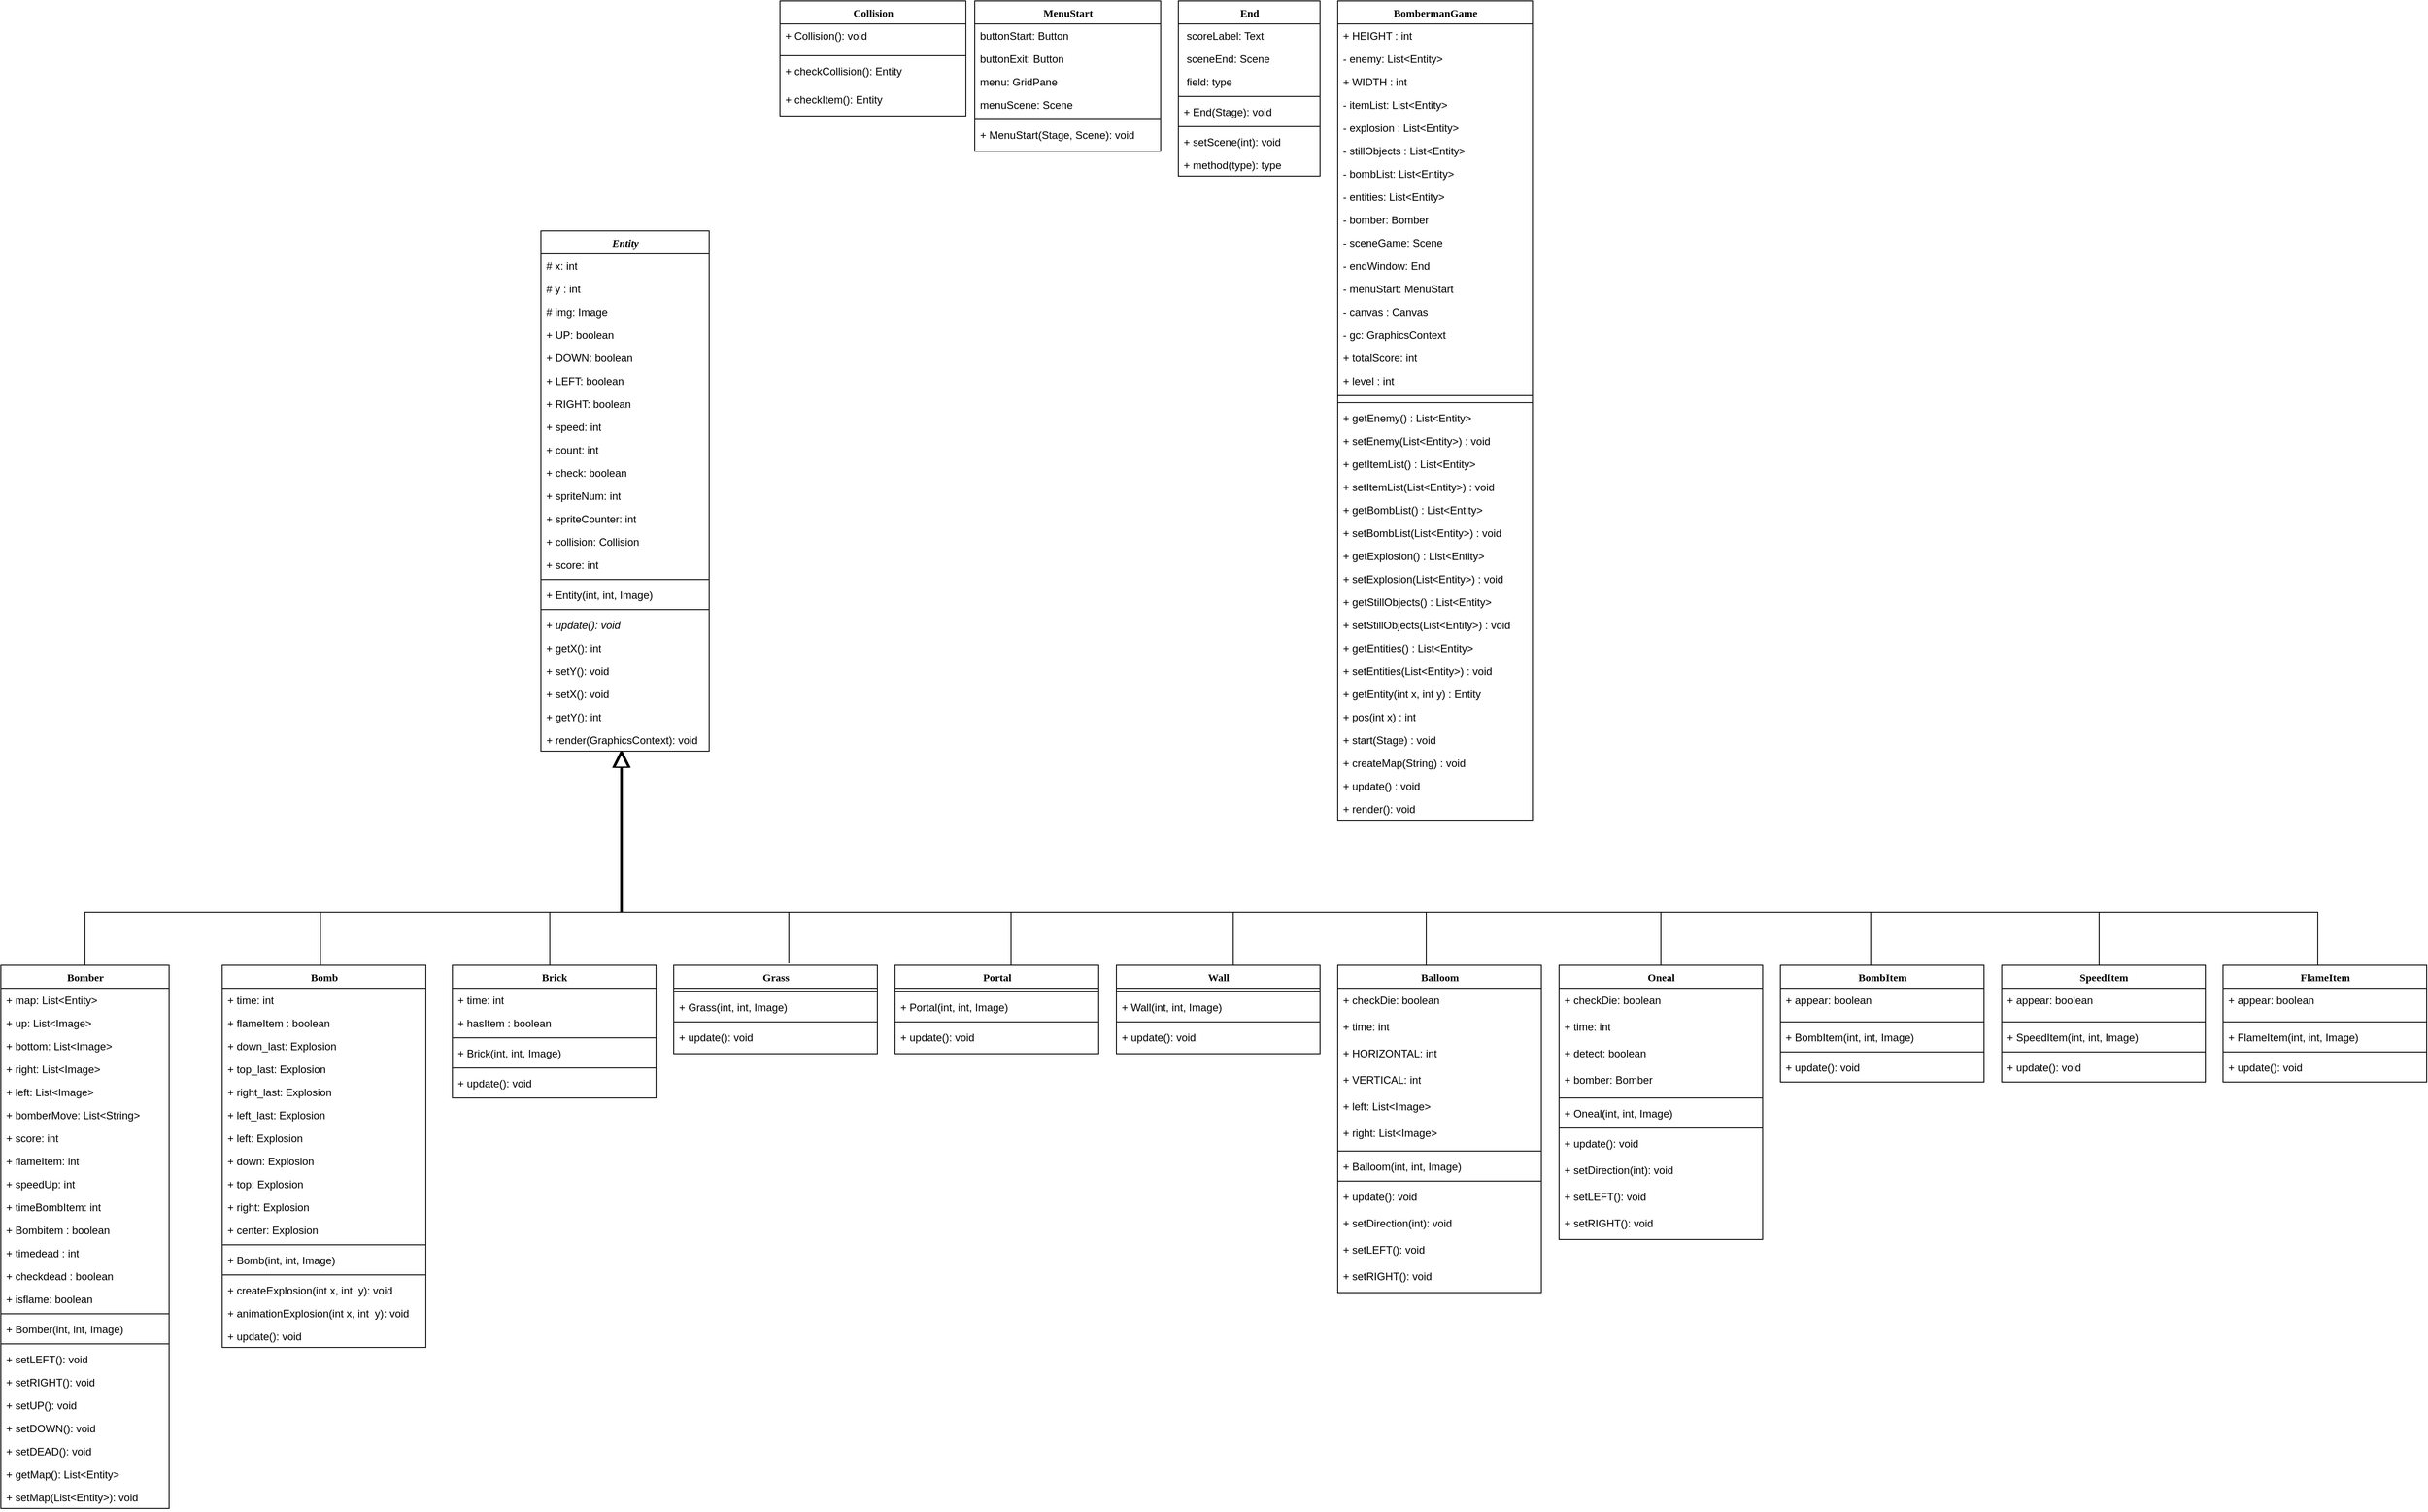<mxfile version="13.9.9" type="device"><diagram name="Page-1" id="9f46799a-70d6-7492-0946-bef42562c5a5"><mxGraphModel dx="4740" dy="3563" grid="1" gridSize="10" guides="1" tooltips="1" connect="1" arrows="1" fold="1" page="1" pageScale="1" pageWidth="1100" pageHeight="850" background="#ffffff" math="0" shadow="0"><root><mxCell id="0"/><mxCell id="1" parent="0"/><mxCell id="78961159f06e98e8-30" value="&lt;i&gt;Entity&lt;/i&gt;" style="swimlane;html=1;fontStyle=1;align=center;verticalAlign=top;childLayout=stackLayout;horizontal=1;startSize=26;horizontalStack=0;resizeParent=1;resizeLast=0;collapsible=1;marginBottom=0;swimlaneFillColor=#ffffff;rounded=0;shadow=0;comic=0;labelBackgroundColor=none;strokeWidth=1;fillColor=none;fontFamily=Verdana;fontSize=12" parent="1" vertex="1"><mxGeometry x="650" y="-50" width="190" height="588" as="geometry"/></mxCell><mxCell id="78961159f06e98e8-31" value="# x: int" style="text;html=1;strokeColor=none;fillColor=none;align=left;verticalAlign=top;spacingLeft=4;spacingRight=4;whiteSpace=wrap;overflow=hidden;rotatable=0;points=[[0,0.5],[1,0.5]];portConstraint=eastwest;" parent="78961159f06e98e8-30" vertex="1"><mxGeometry y="26" width="190" height="26" as="geometry"/></mxCell><mxCell id="78961159f06e98e8-32" value="# y : int" style="text;html=1;strokeColor=none;fillColor=none;align=left;verticalAlign=top;spacingLeft=4;spacingRight=4;whiteSpace=wrap;overflow=hidden;rotatable=0;points=[[0,0.5],[1,0.5]];portConstraint=eastwest;" parent="78961159f06e98e8-30" vertex="1"><mxGeometry y="52" width="190" height="26" as="geometry"/></mxCell><mxCell id="SaudzCMgWG0s6ogeaPA4-34" value="# img: Image" style="text;html=1;strokeColor=none;fillColor=none;align=left;verticalAlign=top;spacingLeft=4;spacingRight=4;whiteSpace=wrap;overflow=hidden;rotatable=0;points=[[0,0.5],[1,0.5]];portConstraint=eastwest;" parent="78961159f06e98e8-30" vertex="1"><mxGeometry y="78" width="190" height="26" as="geometry"/></mxCell><mxCell id="78961159f06e98e8-33" value="+ UP: boolean&lt;br&gt;" style="text;html=1;strokeColor=none;fillColor=none;align=left;verticalAlign=top;spacingLeft=4;spacingRight=4;whiteSpace=wrap;overflow=hidden;rotatable=0;points=[[0,0.5],[1,0.5]];portConstraint=eastwest;" parent="78961159f06e98e8-30" vertex="1"><mxGeometry y="104" width="190" height="26" as="geometry"/></mxCell><mxCell id="SaudzCMgWG0s6ogeaPA4-28" value="+ DOWN: boolean" style="text;html=1;strokeColor=none;fillColor=none;align=left;verticalAlign=top;spacingLeft=4;spacingRight=4;whiteSpace=wrap;overflow=hidden;rotatable=0;points=[[0,0.5],[1,0.5]];portConstraint=eastwest;" parent="78961159f06e98e8-30" vertex="1"><mxGeometry y="130" width="190" height="26" as="geometry"/></mxCell><mxCell id="SaudzCMgWG0s6ogeaPA4-27" value="+ LEFT: boolean" style="text;html=1;strokeColor=none;fillColor=none;align=left;verticalAlign=top;spacingLeft=4;spacingRight=4;whiteSpace=wrap;overflow=hidden;rotatable=0;points=[[0,0.5],[1,0.5]];portConstraint=eastwest;" parent="78961159f06e98e8-30" vertex="1"><mxGeometry y="156" width="190" height="26" as="geometry"/></mxCell><mxCell id="SaudzCMgWG0s6ogeaPA4-26" value="+ RIGHT: boolean" style="text;html=1;strokeColor=none;fillColor=none;align=left;verticalAlign=top;spacingLeft=4;spacingRight=4;whiteSpace=wrap;overflow=hidden;rotatable=0;points=[[0,0.5],[1,0.5]];portConstraint=eastwest;" parent="78961159f06e98e8-30" vertex="1"><mxGeometry y="182" width="190" height="26" as="geometry"/></mxCell><mxCell id="78961159f06e98e8-36" value="+ speed: int" style="text;html=1;strokeColor=none;fillColor=none;align=left;verticalAlign=top;spacingLeft=4;spacingRight=4;whiteSpace=wrap;overflow=hidden;rotatable=0;points=[[0,0.5],[1,0.5]];portConstraint=eastwest;" parent="78961159f06e98e8-30" vertex="1"><mxGeometry y="208" width="190" height="26" as="geometry"/></mxCell><mxCell id="78961159f06e98e8-37" value="+ count: int&lt;br&gt;" style="text;html=1;strokeColor=none;fillColor=none;align=left;verticalAlign=top;spacingLeft=4;spacingRight=4;whiteSpace=wrap;overflow=hidden;rotatable=0;points=[[0,0.5],[1,0.5]];portConstraint=eastwest;" parent="78961159f06e98e8-30" vertex="1"><mxGeometry y="234" width="190" height="26" as="geometry"/></mxCell><mxCell id="SaudzCMgWG0s6ogeaPA4-35" value="+ check: boolean" style="text;html=1;strokeColor=none;fillColor=none;align=left;verticalAlign=top;spacingLeft=4;spacingRight=4;whiteSpace=wrap;overflow=hidden;rotatable=0;points=[[0,0.5],[1,0.5]];portConstraint=eastwest;" parent="78961159f06e98e8-30" vertex="1"><mxGeometry y="260" width="190" height="26" as="geometry"/></mxCell><mxCell id="SaudzCMgWG0s6ogeaPA4-33" value="+ spriteNum: int" style="text;html=1;strokeColor=none;fillColor=none;align=left;verticalAlign=top;spacingLeft=4;spacingRight=4;whiteSpace=wrap;overflow=hidden;rotatable=0;points=[[0,0.5],[1,0.5]];portConstraint=eastwest;" parent="78961159f06e98e8-30" vertex="1"><mxGeometry y="286" width="190" height="26" as="geometry"/></mxCell><mxCell id="SaudzCMgWG0s6ogeaPA4-32" value="+ spriteCounter: int" style="text;html=1;strokeColor=none;fillColor=none;align=left;verticalAlign=top;spacingLeft=4;spacingRight=4;whiteSpace=wrap;overflow=hidden;rotatable=0;points=[[0,0.5],[1,0.5]];portConstraint=eastwest;" parent="78961159f06e98e8-30" vertex="1"><mxGeometry y="312" width="190" height="26" as="geometry"/></mxCell><mxCell id="SaudzCMgWG0s6ogeaPA4-31" value="+ collision: Collision" style="text;html=1;strokeColor=none;fillColor=none;align=left;verticalAlign=top;spacingLeft=4;spacingRight=4;whiteSpace=wrap;overflow=hidden;rotatable=0;points=[[0,0.5],[1,0.5]];portConstraint=eastwest;" parent="78961159f06e98e8-30" vertex="1"><mxGeometry y="338" width="190" height="26" as="geometry"/></mxCell><mxCell id="SaudzCMgWG0s6ogeaPA4-30" value="+ score: int" style="text;html=1;strokeColor=none;fillColor=none;align=left;verticalAlign=top;spacingLeft=4;spacingRight=4;whiteSpace=wrap;overflow=hidden;rotatable=0;points=[[0,0.5],[1,0.5]];portConstraint=eastwest;" parent="78961159f06e98e8-30" vertex="1"><mxGeometry y="364" width="190" height="26" as="geometry"/></mxCell><mxCell id="SaudzCMgWG0s6ogeaPA4-36" value="" style="line;html=1;strokeWidth=1;fillColor=none;align=left;verticalAlign=middle;spacingTop=-1;spacingLeft=3;spacingRight=3;rotatable=0;labelPosition=right;points=[];portConstraint=eastwest;" parent="78961159f06e98e8-30" vertex="1"><mxGeometry y="390" width="190" height="8" as="geometry"/></mxCell><mxCell id="78961159f06e98e8-39" value="+ Entity(int, int, Image)" style="text;html=1;strokeColor=none;fillColor=none;align=left;verticalAlign=top;spacingLeft=4;spacingRight=4;whiteSpace=wrap;overflow=hidden;rotatable=0;points=[[0,0.5],[1,0.5]];portConstraint=eastwest;" parent="78961159f06e98e8-30" vertex="1"><mxGeometry y="398" width="190" height="26" as="geometry"/></mxCell><mxCell id="78961159f06e98e8-38" value="" style="line;html=1;strokeWidth=1;fillColor=none;align=left;verticalAlign=middle;spacingTop=-1;spacingLeft=3;spacingRight=3;rotatable=0;labelPosition=right;points=[];portConstraint=eastwest;" parent="78961159f06e98e8-30" vertex="1"><mxGeometry y="424" width="190" height="8" as="geometry"/></mxCell><mxCell id="78961159f06e98e8-42" value="+ &lt;i&gt;update(): void&lt;/i&gt;" style="text;html=1;strokeColor=none;fillColor=none;align=left;verticalAlign=top;spacingLeft=4;spacingRight=4;whiteSpace=wrap;overflow=hidden;rotatable=0;points=[[0,0.5],[1,0.5]];portConstraint=eastwest;" parent="78961159f06e98e8-30" vertex="1"><mxGeometry y="432" width="190" height="26" as="geometry"/></mxCell><mxCell id="SaudzCMgWG0s6ogeaPA4-37" value="+ getX(): int&lt;br&gt;" style="text;html=1;strokeColor=none;fillColor=none;align=left;verticalAlign=top;spacingLeft=4;spacingRight=4;whiteSpace=wrap;overflow=hidden;rotatable=0;points=[[0,0.5],[1,0.5]];portConstraint=eastwest;" parent="78961159f06e98e8-30" vertex="1"><mxGeometry y="458" width="190" height="26" as="geometry"/></mxCell><mxCell id="SaudzCMgWG0s6ogeaPA4-41" value="+ setY(): void" style="text;html=1;strokeColor=none;fillColor=none;align=left;verticalAlign=top;spacingLeft=4;spacingRight=4;whiteSpace=wrap;overflow=hidden;rotatable=0;points=[[0,0.5],[1,0.5]];portConstraint=eastwest;" parent="78961159f06e98e8-30" vertex="1"><mxGeometry y="484" width="190" height="26" as="geometry"/></mxCell><mxCell id="SaudzCMgWG0s6ogeaPA4-40" value="+ setX(): void" style="text;html=1;strokeColor=none;fillColor=none;align=left;verticalAlign=top;spacingLeft=4;spacingRight=4;whiteSpace=wrap;overflow=hidden;rotatable=0;points=[[0,0.5],[1,0.5]];portConstraint=eastwest;" parent="78961159f06e98e8-30" vertex="1"><mxGeometry y="510" width="190" height="26" as="geometry"/></mxCell><mxCell id="SaudzCMgWG0s6ogeaPA4-38" value="+ getY(): int&lt;br&gt;" style="text;html=1;strokeColor=none;fillColor=none;align=left;verticalAlign=top;spacingLeft=4;spacingRight=4;whiteSpace=wrap;overflow=hidden;rotatable=0;points=[[0,0.5],[1,0.5]];portConstraint=eastwest;" parent="78961159f06e98e8-30" vertex="1"><mxGeometry y="536" width="190" height="26" as="geometry"/></mxCell><mxCell id="SaudzCMgWG0s6ogeaPA4-39" value="&lt;i&gt;+ &lt;/i&gt;render(GraphicsContext): void" style="text;html=1;strokeColor=none;fillColor=none;align=left;verticalAlign=top;spacingLeft=4;spacingRight=4;whiteSpace=wrap;overflow=hidden;rotatable=0;points=[[0,0.5],[1,0.5]];portConstraint=eastwest;" parent="78961159f06e98e8-30" vertex="1"><mxGeometry y="562" width="190" height="26" as="geometry"/></mxCell><mxCell id="78961159f06e98e8-43" value="End" style="swimlane;html=1;fontStyle=1;align=center;verticalAlign=top;childLayout=stackLayout;horizontal=1;startSize=26;horizontalStack=0;resizeParent=1;resizeLast=0;collapsible=1;marginBottom=0;swimlaneFillColor=#ffffff;rounded=0;shadow=0;comic=0;labelBackgroundColor=none;strokeWidth=1;fillColor=none;fontFamily=Verdana;fontSize=12" parent="1" vertex="1"><mxGeometry x="1370" y="-310" width="160" height="198" as="geometry"/></mxCell><mxCell id="78961159f06e98e8-44" value="&amp;nbsp;scoreLabel: Text" style="text;html=1;strokeColor=none;fillColor=none;align=left;verticalAlign=top;spacingLeft=4;spacingRight=4;whiteSpace=wrap;overflow=hidden;rotatable=0;points=[[0,0.5],[1,0.5]];portConstraint=eastwest;" parent="78961159f06e98e8-43" vertex="1"><mxGeometry y="26" width="160" height="26" as="geometry"/></mxCell><mxCell id="78961159f06e98e8-45" value="&amp;nbsp;sceneEnd: Scene" style="text;html=1;strokeColor=none;fillColor=none;align=left;verticalAlign=top;spacingLeft=4;spacingRight=4;whiteSpace=wrap;overflow=hidden;rotatable=0;points=[[0,0.5],[1,0.5]];portConstraint=eastwest;" parent="78961159f06e98e8-43" vertex="1"><mxGeometry y="52" width="160" height="26" as="geometry"/></mxCell><mxCell id="78961159f06e98e8-49" value="&amp;nbsp;field: type" style="text;html=1;strokeColor=none;fillColor=none;align=left;verticalAlign=top;spacingLeft=4;spacingRight=4;whiteSpace=wrap;overflow=hidden;rotatable=0;points=[[0,0.5],[1,0.5]];portConstraint=eastwest;" parent="78961159f06e98e8-43" vertex="1"><mxGeometry y="78" width="160" height="26" as="geometry"/></mxCell><mxCell id="78961159f06e98e8-51" value="" style="line;html=1;strokeWidth=1;fillColor=none;align=left;verticalAlign=middle;spacingTop=-1;spacingLeft=3;spacingRight=3;rotatable=0;labelPosition=right;points=[];portConstraint=eastwest;" parent="78961159f06e98e8-43" vertex="1"><mxGeometry y="104" width="160" height="8" as="geometry"/></mxCell><mxCell id="SaudzCMgWG0s6ogeaPA4-10" value="+ End(Stage): void" style="text;html=1;strokeColor=none;fillColor=none;align=left;verticalAlign=top;spacingLeft=4;spacingRight=4;whiteSpace=wrap;overflow=hidden;rotatable=0;points=[[0,0.5],[1,0.5]];portConstraint=eastwest;" parent="78961159f06e98e8-43" vertex="1"><mxGeometry y="112" width="160" height="26" as="geometry"/></mxCell><mxCell id="SaudzCMgWG0s6ogeaPA4-9" value="" style="line;html=1;strokeWidth=1;fillColor=none;align=left;verticalAlign=middle;spacingTop=-1;spacingLeft=3;spacingRight=3;rotatable=0;labelPosition=right;points=[];portConstraint=eastwest;" parent="78961159f06e98e8-43" vertex="1"><mxGeometry y="138" width="160" height="8" as="geometry"/></mxCell><mxCell id="78961159f06e98e8-52" value="+ setScene(int): void&lt;br&gt;" style="text;html=1;strokeColor=none;fillColor=none;align=left;verticalAlign=top;spacingLeft=4;spacingRight=4;whiteSpace=wrap;overflow=hidden;rotatable=0;points=[[0,0.5],[1,0.5]];portConstraint=eastwest;" parent="78961159f06e98e8-43" vertex="1"><mxGeometry y="146" width="160" height="26" as="geometry"/></mxCell><mxCell id="78961159f06e98e8-53" value="+ method(type): type" style="text;html=1;strokeColor=none;fillColor=none;align=left;verticalAlign=top;spacingLeft=4;spacingRight=4;whiteSpace=wrap;overflow=hidden;rotatable=0;points=[[0,0.5],[1,0.5]];portConstraint=eastwest;" parent="78961159f06e98e8-43" vertex="1"><mxGeometry y="172" width="160" height="26" as="geometry"/></mxCell><mxCell id="SaudzCMgWG0s6ogeaPA4-11" value="MenuStart" style="swimlane;html=1;fontStyle=1;align=center;verticalAlign=top;childLayout=stackLayout;horizontal=1;startSize=26;horizontalStack=0;resizeParent=1;resizeLast=0;collapsible=1;marginBottom=0;swimlaneFillColor=#ffffff;rounded=0;shadow=0;comic=0;labelBackgroundColor=none;strokeWidth=1;fillColor=none;fontFamily=Verdana;fontSize=12" parent="1" vertex="1"><mxGeometry x="1140" y="-310" width="210" height="170" as="geometry"/></mxCell><mxCell id="SaudzCMgWG0s6ogeaPA4-12" value="buttonStart: Button&lt;br&gt;" style="text;html=1;strokeColor=none;fillColor=none;align=left;verticalAlign=top;spacingLeft=4;spacingRight=4;whiteSpace=wrap;overflow=hidden;rotatable=0;points=[[0,0.5],[1,0.5]];portConstraint=eastwest;" parent="SaudzCMgWG0s6ogeaPA4-11" vertex="1"><mxGeometry y="26" width="210" height="26" as="geometry"/></mxCell><mxCell id="SaudzCMgWG0s6ogeaPA4-20" value="buttonExit: Button&lt;br&gt;" style="text;html=1;strokeColor=none;fillColor=none;align=left;verticalAlign=top;spacingLeft=4;spacingRight=4;whiteSpace=wrap;overflow=hidden;rotatable=0;points=[[0,0.5],[1,0.5]];portConstraint=eastwest;" parent="SaudzCMgWG0s6ogeaPA4-11" vertex="1"><mxGeometry y="52" width="210" height="26" as="geometry"/></mxCell><mxCell id="SaudzCMgWG0s6ogeaPA4-21" value="menu: GridPane" style="text;html=1;strokeColor=none;fillColor=none;align=left;verticalAlign=top;spacingLeft=4;spacingRight=4;whiteSpace=wrap;overflow=hidden;rotatable=0;points=[[0,0.5],[1,0.5]];portConstraint=eastwest;" parent="SaudzCMgWG0s6ogeaPA4-11" vertex="1"><mxGeometry y="78" width="210" height="26" as="geometry"/></mxCell><mxCell id="SaudzCMgWG0s6ogeaPA4-22" value="menuScene: Scene" style="text;html=1;strokeColor=none;fillColor=none;align=left;verticalAlign=top;spacingLeft=4;spacingRight=4;whiteSpace=wrap;overflow=hidden;rotatable=0;points=[[0,0.5],[1,0.5]];portConstraint=eastwest;" parent="SaudzCMgWG0s6ogeaPA4-11" vertex="1"><mxGeometry y="104" width="210" height="26" as="geometry"/></mxCell><mxCell id="SaudzCMgWG0s6ogeaPA4-15" value="" style="line;html=1;strokeWidth=1;fillColor=none;align=left;verticalAlign=middle;spacingTop=-1;spacingLeft=3;spacingRight=3;rotatable=0;labelPosition=right;points=[];portConstraint=eastwest;" parent="SaudzCMgWG0s6ogeaPA4-11" vertex="1"><mxGeometry y="130" width="210" height="8" as="geometry"/></mxCell><mxCell id="SaudzCMgWG0s6ogeaPA4-16" value="+ MenuStart(Stage, Scene): void" style="text;html=1;strokeColor=none;fillColor=none;align=left;verticalAlign=top;spacingLeft=4;spacingRight=4;whiteSpace=wrap;overflow=hidden;rotatable=0;points=[[0,0.5],[1,0.5]];portConstraint=eastwest;" parent="SaudzCMgWG0s6ogeaPA4-11" vertex="1"><mxGeometry y="138" width="210" height="32" as="geometry"/></mxCell><mxCell id="SaudzCMgWG0s6ogeaPA4-42" value="Bomber" style="swimlane;html=1;fontStyle=1;align=center;verticalAlign=top;childLayout=stackLayout;horizontal=1;startSize=26;horizontalStack=0;resizeParent=1;resizeLast=0;collapsible=1;marginBottom=0;swimlaneFillColor=#ffffff;rounded=0;shadow=0;comic=0;labelBackgroundColor=none;strokeWidth=1;fillColor=none;fontFamily=Verdana;fontSize=12" parent="1" vertex="1"><mxGeometry x="40" y="780" width="190" height="614" as="geometry"/></mxCell><mxCell id="SaudzCMgWG0s6ogeaPA4-43" value="+ map: List&amp;lt;Entity&amp;gt;" style="text;html=1;strokeColor=none;fillColor=none;align=left;verticalAlign=top;spacingLeft=4;spacingRight=4;whiteSpace=wrap;overflow=hidden;rotatable=0;points=[[0,0.5],[1,0.5]];portConstraint=eastwest;" parent="SaudzCMgWG0s6ogeaPA4-42" vertex="1"><mxGeometry y="26" width="190" height="26" as="geometry"/></mxCell><mxCell id="SaudzCMgWG0s6ogeaPA4-71" value="+ up: List&amp;lt;Image&amp;gt;" style="text;html=1;strokeColor=none;fillColor=none;align=left;verticalAlign=top;spacingLeft=4;spacingRight=4;whiteSpace=wrap;overflow=hidden;rotatable=0;points=[[0,0.5],[1,0.5]];portConstraint=eastwest;" parent="SaudzCMgWG0s6ogeaPA4-42" vertex="1"><mxGeometry y="52" width="190" height="26" as="geometry"/></mxCell><mxCell id="SaudzCMgWG0s6ogeaPA4-74" value="+ bottom: List&amp;lt;Image&amp;gt;" style="text;html=1;strokeColor=none;fillColor=none;align=left;verticalAlign=top;spacingLeft=4;spacingRight=4;whiteSpace=wrap;overflow=hidden;rotatable=0;points=[[0,0.5],[1,0.5]];portConstraint=eastwest;" parent="SaudzCMgWG0s6ogeaPA4-42" vertex="1"><mxGeometry y="78" width="190" height="26" as="geometry"/></mxCell><mxCell id="SaudzCMgWG0s6ogeaPA4-73" value="+ right: List&amp;lt;Image&amp;gt;" style="text;html=1;strokeColor=none;fillColor=none;align=left;verticalAlign=top;spacingLeft=4;spacingRight=4;whiteSpace=wrap;overflow=hidden;rotatable=0;points=[[0,0.5],[1,0.5]];portConstraint=eastwest;" parent="SaudzCMgWG0s6ogeaPA4-42" vertex="1"><mxGeometry y="104" width="190" height="26" as="geometry"/></mxCell><mxCell id="SaudzCMgWG0s6ogeaPA4-72" value="+ left: List&amp;lt;Image&amp;gt;" style="text;html=1;strokeColor=none;fillColor=none;align=left;verticalAlign=top;spacingLeft=4;spacingRight=4;whiteSpace=wrap;overflow=hidden;rotatable=0;points=[[0,0.5],[1,0.5]];portConstraint=eastwest;" parent="SaudzCMgWG0s6ogeaPA4-42" vertex="1"><mxGeometry y="130" width="190" height="26" as="geometry"/></mxCell><mxCell id="SaudzCMgWG0s6ogeaPA4-75" value="+ bomberMove: List&amp;lt;String&amp;gt;" style="text;html=1;strokeColor=none;fillColor=none;align=left;verticalAlign=top;spacingLeft=4;spacingRight=4;whiteSpace=wrap;overflow=hidden;rotatable=0;points=[[0,0.5],[1,0.5]];portConstraint=eastwest;" parent="SaudzCMgWG0s6ogeaPA4-42" vertex="1"><mxGeometry y="156" width="190" height="26" as="geometry"/></mxCell><mxCell id="SaudzCMgWG0s6ogeaPA4-56" value="+ score: int" style="text;html=1;strokeColor=none;fillColor=none;align=left;verticalAlign=top;spacingLeft=4;spacingRight=4;whiteSpace=wrap;overflow=hidden;rotatable=0;points=[[0,0.5],[1,0.5]];portConstraint=eastwest;" parent="SaudzCMgWG0s6ogeaPA4-42" vertex="1"><mxGeometry y="182" width="190" height="26" as="geometry"/></mxCell><mxCell id="SaudzCMgWG0s6ogeaPA4-77" value="+ flameItem: int" style="text;html=1;strokeColor=none;fillColor=none;align=left;verticalAlign=top;spacingLeft=4;spacingRight=4;whiteSpace=wrap;overflow=hidden;rotatable=0;points=[[0,0.5],[1,0.5]];portConstraint=eastwest;" parent="SaudzCMgWG0s6ogeaPA4-42" vertex="1"><mxGeometry y="208" width="190" height="26" as="geometry"/></mxCell><mxCell id="SaudzCMgWG0s6ogeaPA4-76" value="+ speedUp: int" style="text;html=1;strokeColor=none;fillColor=none;align=left;verticalAlign=top;spacingLeft=4;spacingRight=4;whiteSpace=wrap;overflow=hidden;rotatable=0;points=[[0,0.5],[1,0.5]];portConstraint=eastwest;" parent="SaudzCMgWG0s6ogeaPA4-42" vertex="1"><mxGeometry y="234" width="190" height="26" as="geometry"/></mxCell><mxCell id="SaudzCMgWG0s6ogeaPA4-83" value="+ timeBombItem: int&lt;br&gt;" style="text;html=1;strokeColor=none;fillColor=none;align=left;verticalAlign=top;spacingLeft=4;spacingRight=4;whiteSpace=wrap;overflow=hidden;rotatable=0;points=[[0,0.5],[1,0.5]];portConstraint=eastwest;" parent="SaudzCMgWG0s6ogeaPA4-42" vertex="1"><mxGeometry y="260" width="190" height="26" as="geometry"/></mxCell><mxCell id="SaudzCMgWG0s6ogeaPA4-82" value="+ Bombitem : boolean" style="text;html=1;strokeColor=none;fillColor=none;align=left;verticalAlign=top;spacingLeft=4;spacingRight=4;whiteSpace=wrap;overflow=hidden;rotatable=0;points=[[0,0.5],[1,0.5]];portConstraint=eastwest;" parent="SaudzCMgWG0s6ogeaPA4-42" vertex="1"><mxGeometry y="286" width="190" height="26" as="geometry"/></mxCell><mxCell id="SaudzCMgWG0s6ogeaPA4-81" value="+ timedead : int" style="text;html=1;strokeColor=none;fillColor=none;align=left;verticalAlign=top;spacingLeft=4;spacingRight=4;whiteSpace=wrap;overflow=hidden;rotatable=0;points=[[0,0.5],[1,0.5]];portConstraint=eastwest;" parent="SaudzCMgWG0s6ogeaPA4-42" vertex="1"><mxGeometry y="312" width="190" height="26" as="geometry"/></mxCell><mxCell id="SaudzCMgWG0s6ogeaPA4-80" value="+ checkdead : boolean" style="text;html=1;strokeColor=none;fillColor=none;align=left;verticalAlign=top;spacingLeft=4;spacingRight=4;whiteSpace=wrap;overflow=hidden;rotatable=0;points=[[0,0.5],[1,0.5]];portConstraint=eastwest;" parent="SaudzCMgWG0s6ogeaPA4-42" vertex="1"><mxGeometry y="338" width="190" height="26" as="geometry"/></mxCell><mxCell id="SaudzCMgWG0s6ogeaPA4-79" value="+ isflame: boolean&lt;br&gt;" style="text;html=1;strokeColor=none;fillColor=none;align=left;verticalAlign=top;spacingLeft=4;spacingRight=4;whiteSpace=wrap;overflow=hidden;rotatable=0;points=[[0,0.5],[1,0.5]];portConstraint=eastwest;" parent="SaudzCMgWG0s6ogeaPA4-42" vertex="1"><mxGeometry y="364" width="190" height="26" as="geometry"/></mxCell><mxCell id="SaudzCMgWG0s6ogeaPA4-57" value="" style="line;html=1;strokeWidth=1;fillColor=none;align=left;verticalAlign=middle;spacingTop=-1;spacingLeft=3;spacingRight=3;rotatable=0;labelPosition=right;points=[];portConstraint=eastwest;" parent="SaudzCMgWG0s6ogeaPA4-42" vertex="1"><mxGeometry y="390" width="190" height="8" as="geometry"/></mxCell><mxCell id="SaudzCMgWG0s6ogeaPA4-58" value="+ Bomber(int, int, Image)" style="text;html=1;strokeColor=none;fillColor=none;align=left;verticalAlign=top;spacingLeft=4;spacingRight=4;whiteSpace=wrap;overflow=hidden;rotatable=0;points=[[0,0.5],[1,0.5]];portConstraint=eastwest;" parent="SaudzCMgWG0s6ogeaPA4-42" vertex="1"><mxGeometry y="398" width="190" height="26" as="geometry"/></mxCell><mxCell id="SaudzCMgWG0s6ogeaPA4-59" value="" style="line;html=1;strokeWidth=1;fillColor=none;align=left;verticalAlign=middle;spacingTop=-1;spacingLeft=3;spacingRight=3;rotatable=0;labelPosition=right;points=[];portConstraint=eastwest;" parent="SaudzCMgWG0s6ogeaPA4-42" vertex="1"><mxGeometry y="424" width="190" height="8" as="geometry"/></mxCell><mxCell id="SaudzCMgWG0s6ogeaPA4-84" value="+ setLEFT(): void" style="text;html=1;strokeColor=none;fillColor=none;align=left;verticalAlign=top;spacingLeft=4;spacingRight=4;whiteSpace=wrap;overflow=hidden;rotatable=0;points=[[0,0.5],[1,0.5]];portConstraint=eastwest;" parent="SaudzCMgWG0s6ogeaPA4-42" vertex="1"><mxGeometry y="432" width="190" height="26" as="geometry"/></mxCell><mxCell id="SaudzCMgWG0s6ogeaPA4-85" value="+ setRIGHT(): void" style="text;html=1;strokeColor=none;fillColor=none;align=left;verticalAlign=top;spacingLeft=4;spacingRight=4;whiteSpace=wrap;overflow=hidden;rotatable=0;points=[[0,0.5],[1,0.5]];portConstraint=eastwest;" parent="SaudzCMgWG0s6ogeaPA4-42" vertex="1"><mxGeometry y="458" width="190" height="26" as="geometry"/></mxCell><mxCell id="SaudzCMgWG0s6ogeaPA4-86" value="+ setUP(): void" style="text;html=1;strokeColor=none;fillColor=none;align=left;verticalAlign=top;spacingLeft=4;spacingRight=4;whiteSpace=wrap;overflow=hidden;rotatable=0;points=[[0,0.5],[1,0.5]];portConstraint=eastwest;" parent="SaudzCMgWG0s6ogeaPA4-42" vertex="1"><mxGeometry y="484" width="190" height="26" as="geometry"/></mxCell><mxCell id="SaudzCMgWG0s6ogeaPA4-87" value="+ setDOWN(): void" style="text;html=1;strokeColor=none;fillColor=none;align=left;verticalAlign=top;spacingLeft=4;spacingRight=4;whiteSpace=wrap;overflow=hidden;rotatable=0;points=[[0,0.5],[1,0.5]];portConstraint=eastwest;" parent="SaudzCMgWG0s6ogeaPA4-42" vertex="1"><mxGeometry y="510" width="190" height="26" as="geometry"/></mxCell><mxCell id="SaudzCMgWG0s6ogeaPA4-88" value="+ setDEAD(): void" style="text;html=1;strokeColor=none;fillColor=none;align=left;verticalAlign=top;spacingLeft=4;spacingRight=4;whiteSpace=wrap;overflow=hidden;rotatable=0;points=[[0,0.5],[1,0.5]];portConstraint=eastwest;" parent="SaudzCMgWG0s6ogeaPA4-42" vertex="1"><mxGeometry y="536" width="190" height="26" as="geometry"/></mxCell><mxCell id="SaudzCMgWG0s6ogeaPA4-89" value="+ getMap(): List&amp;lt;Entity&amp;gt;" style="text;html=1;strokeColor=none;fillColor=none;align=left;verticalAlign=top;spacingLeft=4;spacingRight=4;whiteSpace=wrap;overflow=hidden;rotatable=0;points=[[0,0.5],[1,0.5]];portConstraint=eastwest;" parent="SaudzCMgWG0s6ogeaPA4-42" vertex="1"><mxGeometry y="562" width="190" height="26" as="geometry"/></mxCell><mxCell id="SaudzCMgWG0s6ogeaPA4-90" value="+ setMap(List&amp;lt;Entity&amp;gt;): void" style="text;html=1;strokeColor=none;fillColor=none;align=left;verticalAlign=top;spacingLeft=4;spacingRight=4;whiteSpace=wrap;overflow=hidden;rotatable=0;points=[[0,0.5],[1,0.5]];portConstraint=eastwest;" parent="SaudzCMgWG0s6ogeaPA4-42" vertex="1"><mxGeometry y="588" width="190" height="26" as="geometry"/></mxCell><mxCell id="H5Vlk9VkJf8jqJGtyXf3-1" value="Bomb" style="swimlane;html=1;fontStyle=1;align=center;verticalAlign=top;childLayout=stackLayout;horizontal=1;startSize=26;horizontalStack=0;resizeParent=1;resizeLast=0;collapsible=1;marginBottom=0;swimlaneFillColor=#ffffff;rounded=0;shadow=0;comic=0;labelBackgroundColor=none;strokeWidth=1;fillColor=none;fontFamily=Verdana;fontSize=12" parent="1" vertex="1"><mxGeometry x="290" y="780" width="230" height="432" as="geometry"/></mxCell><mxCell id="H5Vlk9VkJf8jqJGtyXf3-2" value="+ time: int" style="text;html=1;strokeColor=none;fillColor=none;align=left;verticalAlign=top;spacingLeft=4;spacingRight=4;whiteSpace=wrap;overflow=hidden;rotatable=0;points=[[0,0.5],[1,0.5]];portConstraint=eastwest;" parent="H5Vlk9VkJf8jqJGtyXf3-1" vertex="1"><mxGeometry y="26" width="230" height="26" as="geometry"/></mxCell><mxCell id="H5Vlk9VkJf8jqJGtyXf3-12" value="+ flameItem : boolean" style="text;html=1;strokeColor=none;fillColor=none;align=left;verticalAlign=top;spacingLeft=4;spacingRight=4;whiteSpace=wrap;overflow=hidden;rotatable=0;points=[[0,0.5],[1,0.5]];portConstraint=eastwest;" parent="H5Vlk9VkJf8jqJGtyXf3-1" vertex="1"><mxGeometry y="52" width="230" height="26" as="geometry"/></mxCell><mxCell id="H5Vlk9VkJf8jqJGtyXf3-33" value="+ down_last: Explosion" style="text;html=1;strokeColor=none;fillColor=none;align=left;verticalAlign=top;spacingLeft=4;spacingRight=4;whiteSpace=wrap;overflow=hidden;rotatable=0;points=[[0,0.5],[1,0.5]];portConstraint=eastwest;" parent="H5Vlk9VkJf8jqJGtyXf3-1" vertex="1"><mxGeometry y="78" width="230" height="26" as="geometry"/></mxCell><mxCell id="H5Vlk9VkJf8jqJGtyXf3-32" value="+ top_last: Explosion" style="text;html=1;strokeColor=none;fillColor=none;align=left;verticalAlign=top;spacingLeft=4;spacingRight=4;whiteSpace=wrap;overflow=hidden;rotatable=0;points=[[0,0.5],[1,0.5]];portConstraint=eastwest;" parent="H5Vlk9VkJf8jqJGtyXf3-1" vertex="1"><mxGeometry y="104" width="230" height="26" as="geometry"/></mxCell><mxCell id="H5Vlk9VkJf8jqJGtyXf3-31" value="+ right_last: Explosion" style="text;html=1;strokeColor=none;fillColor=none;align=left;verticalAlign=top;spacingLeft=4;spacingRight=4;whiteSpace=wrap;overflow=hidden;rotatable=0;points=[[0,0.5],[1,0.5]];portConstraint=eastwest;" parent="H5Vlk9VkJf8jqJGtyXf3-1" vertex="1"><mxGeometry y="130" width="230" height="26" as="geometry"/></mxCell><mxCell id="H5Vlk9VkJf8jqJGtyXf3-30" value="+ left_last: Explosion" style="text;html=1;strokeColor=none;fillColor=none;align=left;verticalAlign=top;spacingLeft=4;spacingRight=4;whiteSpace=wrap;overflow=hidden;rotatable=0;points=[[0,0.5],[1,0.5]];portConstraint=eastwest;" parent="H5Vlk9VkJf8jqJGtyXf3-1" vertex="1"><mxGeometry y="156" width="230" height="26" as="geometry"/></mxCell><mxCell id="H5Vlk9VkJf8jqJGtyXf3-19" value="+ left: Explosion" style="text;html=1;strokeColor=none;fillColor=none;align=left;verticalAlign=top;spacingLeft=4;spacingRight=4;whiteSpace=wrap;overflow=hidden;rotatable=0;points=[[0,0.5],[1,0.5]];portConstraint=eastwest;" parent="H5Vlk9VkJf8jqJGtyXf3-1" vertex="1"><mxGeometry y="182" width="230" height="26" as="geometry"/></mxCell><mxCell id="H5Vlk9VkJf8jqJGtyXf3-29" value="+ down: Explosion" style="text;html=1;strokeColor=none;fillColor=none;align=left;verticalAlign=top;spacingLeft=4;spacingRight=4;whiteSpace=wrap;overflow=hidden;rotatable=0;points=[[0,0.5],[1,0.5]];portConstraint=eastwest;" parent="H5Vlk9VkJf8jqJGtyXf3-1" vertex="1"><mxGeometry y="208" width="230" height="26" as="geometry"/></mxCell><mxCell id="H5Vlk9VkJf8jqJGtyXf3-28" value="+ top: Explosion" style="text;html=1;strokeColor=none;fillColor=none;align=left;verticalAlign=top;spacingLeft=4;spacingRight=4;whiteSpace=wrap;overflow=hidden;rotatable=0;points=[[0,0.5],[1,0.5]];portConstraint=eastwest;" parent="H5Vlk9VkJf8jqJGtyXf3-1" vertex="1"><mxGeometry y="234" width="230" height="26" as="geometry"/></mxCell><mxCell id="H5Vlk9VkJf8jqJGtyXf3-27" value="+ right: Explosion" style="text;html=1;strokeColor=none;fillColor=none;align=left;verticalAlign=top;spacingLeft=4;spacingRight=4;whiteSpace=wrap;overflow=hidden;rotatable=0;points=[[0,0.5],[1,0.5]];portConstraint=eastwest;" parent="H5Vlk9VkJf8jqJGtyXf3-1" vertex="1"><mxGeometry y="260" width="230" height="26" as="geometry"/></mxCell><mxCell id="H5Vlk9VkJf8jqJGtyXf3-26" value="+ center: Explosion" style="text;html=1;strokeColor=none;fillColor=none;align=left;verticalAlign=top;spacingLeft=4;spacingRight=4;whiteSpace=wrap;overflow=hidden;rotatable=0;points=[[0,0.5],[1,0.5]];portConstraint=eastwest;" parent="H5Vlk9VkJf8jqJGtyXf3-1" vertex="1"><mxGeometry y="286" width="230" height="26" as="geometry"/></mxCell><mxCell id="H5Vlk9VkJf8jqJGtyXf3-16" value="" style="line;html=1;strokeWidth=1;fillColor=none;align=left;verticalAlign=middle;spacingTop=-1;spacingLeft=3;spacingRight=3;rotatable=0;labelPosition=right;points=[];portConstraint=eastwest;" parent="H5Vlk9VkJf8jqJGtyXf3-1" vertex="1"><mxGeometry y="312" width="230" height="8" as="geometry"/></mxCell><mxCell id="H5Vlk9VkJf8jqJGtyXf3-17" value="+ Bomb(int, int, Image)" style="text;html=1;strokeColor=none;fillColor=none;align=left;verticalAlign=top;spacingLeft=4;spacingRight=4;whiteSpace=wrap;overflow=hidden;rotatable=0;points=[[0,0.5],[1,0.5]];portConstraint=eastwest;" parent="H5Vlk9VkJf8jqJGtyXf3-1" vertex="1"><mxGeometry y="320" width="230" height="26" as="geometry"/></mxCell><mxCell id="H5Vlk9VkJf8jqJGtyXf3-18" value="" style="line;html=1;strokeWidth=1;fillColor=none;align=left;verticalAlign=middle;spacingTop=-1;spacingLeft=3;spacingRight=3;rotatable=0;labelPosition=right;points=[];portConstraint=eastwest;" parent="H5Vlk9VkJf8jqJGtyXf3-1" vertex="1"><mxGeometry y="346" width="230" height="8" as="geometry"/></mxCell><mxCell id="H5Vlk9VkJf8jqJGtyXf3-20" value="+ createExplosion(int x, int&amp;nbsp; y): void" style="text;html=1;strokeColor=none;fillColor=none;align=left;verticalAlign=top;spacingLeft=4;spacingRight=4;whiteSpace=wrap;overflow=hidden;rotatable=0;points=[[0,0.5],[1,0.5]];portConstraint=eastwest;" parent="H5Vlk9VkJf8jqJGtyXf3-1" vertex="1"><mxGeometry y="354" width="230" height="26" as="geometry"/></mxCell><mxCell id="H5Vlk9VkJf8jqJGtyXf3-39" value="+ animationExplosion(int x, int&amp;nbsp; y): void" style="text;html=1;strokeColor=none;fillColor=none;align=left;verticalAlign=top;spacingLeft=4;spacingRight=4;whiteSpace=wrap;overflow=hidden;rotatable=0;points=[[0,0.5],[1,0.5]];portConstraint=eastwest;" parent="H5Vlk9VkJf8jqJGtyXf3-1" vertex="1"><mxGeometry y="380" width="230" height="26" as="geometry"/></mxCell><mxCell id="H5Vlk9VkJf8jqJGtyXf3-57" value="+ update(): void" style="text;html=1;strokeColor=none;fillColor=none;align=left;verticalAlign=top;spacingLeft=4;spacingRight=4;whiteSpace=wrap;overflow=hidden;rotatable=0;points=[[0,0.5],[1,0.5]];portConstraint=eastwest;" parent="H5Vlk9VkJf8jqJGtyXf3-1" vertex="1"><mxGeometry y="406" width="230" height="26" as="geometry"/></mxCell><mxCell id="H5Vlk9VkJf8jqJGtyXf3-40" value="Brick" style="swimlane;html=1;fontStyle=1;align=center;verticalAlign=top;childLayout=stackLayout;horizontal=1;startSize=26;horizontalStack=0;resizeParent=1;resizeLast=0;collapsible=1;marginBottom=0;swimlaneFillColor=#ffffff;rounded=0;shadow=0;comic=0;labelBackgroundColor=none;strokeWidth=1;fillColor=none;fontFamily=Verdana;fontSize=12" parent="1" vertex="1"><mxGeometry x="550" y="780" width="230" height="150" as="geometry"/></mxCell><mxCell id="H5Vlk9VkJf8jqJGtyXf3-41" value="+ time: int" style="text;html=1;strokeColor=none;fillColor=none;align=left;verticalAlign=top;spacingLeft=4;spacingRight=4;whiteSpace=wrap;overflow=hidden;rotatable=0;points=[[0,0.5],[1,0.5]];portConstraint=eastwest;" parent="H5Vlk9VkJf8jqJGtyXf3-40" vertex="1"><mxGeometry y="26" width="230" height="26" as="geometry"/></mxCell><mxCell id="H5Vlk9VkJf8jqJGtyXf3-42" value="+ hasItem : boolean" style="text;html=1;strokeColor=none;fillColor=none;align=left;verticalAlign=top;spacingLeft=4;spacingRight=4;whiteSpace=wrap;overflow=hidden;rotatable=0;points=[[0,0.5],[1,0.5]];portConstraint=eastwest;" parent="H5Vlk9VkJf8jqJGtyXf3-40" vertex="1"><mxGeometry y="52" width="230" height="26" as="geometry"/></mxCell><mxCell id="H5Vlk9VkJf8jqJGtyXf3-52" value="" style="line;html=1;strokeWidth=1;fillColor=none;align=left;verticalAlign=middle;spacingTop=-1;spacingLeft=3;spacingRight=3;rotatable=0;labelPosition=right;points=[];portConstraint=eastwest;" parent="H5Vlk9VkJf8jqJGtyXf3-40" vertex="1"><mxGeometry y="78" width="230" height="8" as="geometry"/></mxCell><mxCell id="H5Vlk9VkJf8jqJGtyXf3-53" value="+ Brick(int, int, Image)" style="text;html=1;strokeColor=none;fillColor=none;align=left;verticalAlign=top;spacingLeft=4;spacingRight=4;whiteSpace=wrap;overflow=hidden;rotatable=0;points=[[0,0.5],[1,0.5]];portConstraint=eastwest;" parent="H5Vlk9VkJf8jqJGtyXf3-40" vertex="1"><mxGeometry y="86" width="230" height="26" as="geometry"/></mxCell><mxCell id="H5Vlk9VkJf8jqJGtyXf3-54" value="" style="line;html=1;strokeWidth=1;fillColor=none;align=left;verticalAlign=middle;spacingTop=-1;spacingLeft=3;spacingRight=3;rotatable=0;labelPosition=right;points=[];portConstraint=eastwest;" parent="H5Vlk9VkJf8jqJGtyXf3-40" vertex="1"><mxGeometry y="112" width="230" height="8" as="geometry"/></mxCell><mxCell id="H5Vlk9VkJf8jqJGtyXf3-56" value="+ update(): void" style="text;html=1;strokeColor=none;fillColor=none;align=left;verticalAlign=top;spacingLeft=4;spacingRight=4;whiteSpace=wrap;overflow=hidden;rotatable=0;points=[[0,0.5],[1,0.5]];portConstraint=eastwest;" parent="H5Vlk9VkJf8jqJGtyXf3-40" vertex="1"><mxGeometry y="120" width="230" height="30" as="geometry"/></mxCell><mxCell id="H5Vlk9VkJf8jqJGtyXf3-59" value="Collision" style="swimlane;html=1;fontStyle=1;align=center;verticalAlign=top;childLayout=stackLayout;horizontal=1;startSize=26;horizontalStack=0;resizeParent=1;resizeLast=0;collapsible=1;marginBottom=0;swimlaneFillColor=#ffffff;rounded=0;shadow=0;comic=0;labelBackgroundColor=none;strokeWidth=1;fillColor=none;fontFamily=Verdana;fontSize=12" parent="1" vertex="1"><mxGeometry x="920" y="-310" width="210" height="130" as="geometry"/></mxCell><mxCell id="H5Vlk9VkJf8jqJGtyXf3-65" value="+ Collision(): void" style="text;html=1;strokeColor=none;fillColor=none;align=left;verticalAlign=top;spacingLeft=4;spacingRight=4;whiteSpace=wrap;overflow=hidden;rotatable=0;points=[[0,0.5],[1,0.5]];portConstraint=eastwest;" parent="H5Vlk9VkJf8jqJGtyXf3-59" vertex="1"><mxGeometry y="26" width="210" height="32" as="geometry"/></mxCell><mxCell id="H5Vlk9VkJf8jqJGtyXf3-66" value="" style="line;html=1;strokeWidth=1;fillColor=none;align=left;verticalAlign=middle;spacingTop=-1;spacingLeft=3;spacingRight=3;rotatable=0;labelPosition=right;points=[];portConstraint=eastwest;" parent="H5Vlk9VkJf8jqJGtyXf3-59" vertex="1"><mxGeometry y="58" width="210" height="8" as="geometry"/></mxCell><mxCell id="H5Vlk9VkJf8jqJGtyXf3-67" value="+ checkCollision(): Entity" style="text;html=1;strokeColor=none;fillColor=none;align=left;verticalAlign=top;spacingLeft=4;spacingRight=4;whiteSpace=wrap;overflow=hidden;rotatable=0;points=[[0,0.5],[1,0.5]];portConstraint=eastwest;" parent="H5Vlk9VkJf8jqJGtyXf3-59" vertex="1"><mxGeometry y="66" width="210" height="32" as="geometry"/></mxCell><mxCell id="H5Vlk9VkJf8jqJGtyXf3-68" value="+ checkItem(): Entity" style="text;html=1;strokeColor=none;fillColor=none;align=left;verticalAlign=top;spacingLeft=4;spacingRight=4;whiteSpace=wrap;overflow=hidden;rotatable=0;points=[[0,0.5],[1,0.5]];portConstraint=eastwest;" parent="H5Vlk9VkJf8jqJGtyXf3-59" vertex="1"><mxGeometry y="98" width="210" height="32" as="geometry"/></mxCell><mxCell id="H5Vlk9VkJf8jqJGtyXf3-69" value="Grass" style="swimlane;html=1;fontStyle=1;align=center;verticalAlign=top;childLayout=stackLayout;horizontal=1;startSize=26;horizontalStack=0;resizeParent=1;resizeLast=0;collapsible=1;marginBottom=0;swimlaneFillColor=#ffffff;rounded=0;shadow=0;comic=0;labelBackgroundColor=none;strokeWidth=1;fillColor=none;fontFamily=Verdana;fontSize=12" parent="1" vertex="1"><mxGeometry x="800" y="780" width="230" height="100" as="geometry"/></mxCell><mxCell id="H5Vlk9VkJf8jqJGtyXf3-72" value="" style="line;html=1;strokeWidth=1;fillColor=none;align=left;verticalAlign=middle;spacingTop=-1;spacingLeft=3;spacingRight=3;rotatable=0;labelPosition=right;points=[];portConstraint=eastwest;" parent="H5Vlk9VkJf8jqJGtyXf3-69" vertex="1"><mxGeometry y="26" width="230" height="8" as="geometry"/></mxCell><mxCell id="H5Vlk9VkJf8jqJGtyXf3-73" value="+ Grass(int, int, Image)" style="text;html=1;strokeColor=none;fillColor=none;align=left;verticalAlign=top;spacingLeft=4;spacingRight=4;whiteSpace=wrap;overflow=hidden;rotatable=0;points=[[0,0.5],[1,0.5]];portConstraint=eastwest;" parent="H5Vlk9VkJf8jqJGtyXf3-69" vertex="1"><mxGeometry y="34" width="230" height="26" as="geometry"/></mxCell><mxCell id="H5Vlk9VkJf8jqJGtyXf3-74" value="" style="line;html=1;strokeWidth=1;fillColor=none;align=left;verticalAlign=middle;spacingTop=-1;spacingLeft=3;spacingRight=3;rotatable=0;labelPosition=right;points=[];portConstraint=eastwest;" parent="H5Vlk9VkJf8jqJGtyXf3-69" vertex="1"><mxGeometry y="60" width="230" height="8" as="geometry"/></mxCell><mxCell id="H5Vlk9VkJf8jqJGtyXf3-75" value="+ update(): void" style="text;html=1;strokeColor=none;fillColor=none;align=left;verticalAlign=top;spacingLeft=4;spacingRight=4;whiteSpace=wrap;overflow=hidden;rotatable=0;points=[[0,0.5],[1,0.5]];portConstraint=eastwest;" parent="H5Vlk9VkJf8jqJGtyXf3-69" vertex="1"><mxGeometry y="68" width="230" height="30" as="geometry"/></mxCell><mxCell id="H5Vlk9VkJf8jqJGtyXf3-76" value="Portal" style="swimlane;html=1;fontStyle=1;align=center;verticalAlign=top;childLayout=stackLayout;horizontal=1;startSize=26;horizontalStack=0;resizeParent=1;resizeLast=0;collapsible=1;marginBottom=0;swimlaneFillColor=#ffffff;rounded=0;shadow=0;comic=0;labelBackgroundColor=none;strokeWidth=1;fillColor=none;fontFamily=Verdana;fontSize=12" parent="1" vertex="1"><mxGeometry x="1050" y="780" width="230" height="100" as="geometry"/></mxCell><mxCell id="H5Vlk9VkJf8jqJGtyXf3-77" value="" style="line;html=1;strokeWidth=1;fillColor=none;align=left;verticalAlign=middle;spacingTop=-1;spacingLeft=3;spacingRight=3;rotatable=0;labelPosition=right;points=[];portConstraint=eastwest;" parent="H5Vlk9VkJf8jqJGtyXf3-76" vertex="1"><mxGeometry y="26" width="230" height="8" as="geometry"/></mxCell><mxCell id="H5Vlk9VkJf8jqJGtyXf3-78" value="+ Portal(int, int, Image)" style="text;html=1;strokeColor=none;fillColor=none;align=left;verticalAlign=top;spacingLeft=4;spacingRight=4;whiteSpace=wrap;overflow=hidden;rotatable=0;points=[[0,0.5],[1,0.5]];portConstraint=eastwest;" parent="H5Vlk9VkJf8jqJGtyXf3-76" vertex="1"><mxGeometry y="34" width="230" height="26" as="geometry"/></mxCell><mxCell id="H5Vlk9VkJf8jqJGtyXf3-79" value="" style="line;html=1;strokeWidth=1;fillColor=none;align=left;verticalAlign=middle;spacingTop=-1;spacingLeft=3;spacingRight=3;rotatable=0;labelPosition=right;points=[];portConstraint=eastwest;" parent="H5Vlk9VkJf8jqJGtyXf3-76" vertex="1"><mxGeometry y="60" width="230" height="8" as="geometry"/></mxCell><mxCell id="H5Vlk9VkJf8jqJGtyXf3-80" value="+ update(): void" style="text;html=1;strokeColor=none;fillColor=none;align=left;verticalAlign=top;spacingLeft=4;spacingRight=4;whiteSpace=wrap;overflow=hidden;rotatable=0;points=[[0,0.5],[1,0.5]];portConstraint=eastwest;" parent="H5Vlk9VkJf8jqJGtyXf3-76" vertex="1"><mxGeometry y="68" width="230" height="30" as="geometry"/></mxCell><mxCell id="H5Vlk9VkJf8jqJGtyXf3-81" value="Wall" style="swimlane;html=1;fontStyle=1;align=center;verticalAlign=top;childLayout=stackLayout;horizontal=1;startSize=26;horizontalStack=0;resizeParent=1;resizeLast=0;collapsible=1;marginBottom=0;swimlaneFillColor=#ffffff;rounded=0;shadow=0;comic=0;labelBackgroundColor=none;strokeWidth=1;fillColor=none;fontFamily=Verdana;fontSize=12" parent="1" vertex="1"><mxGeometry x="1300" y="780" width="230" height="100" as="geometry"/></mxCell><mxCell id="H5Vlk9VkJf8jqJGtyXf3-82" value="" style="line;html=1;strokeWidth=1;fillColor=none;align=left;verticalAlign=middle;spacingTop=-1;spacingLeft=3;spacingRight=3;rotatable=0;labelPosition=right;points=[];portConstraint=eastwest;" parent="H5Vlk9VkJf8jqJGtyXf3-81" vertex="1"><mxGeometry y="26" width="230" height="8" as="geometry"/></mxCell><mxCell id="H5Vlk9VkJf8jqJGtyXf3-83" value="+ Wall(int, int, Image)" style="text;html=1;strokeColor=none;fillColor=none;align=left;verticalAlign=top;spacingLeft=4;spacingRight=4;whiteSpace=wrap;overflow=hidden;rotatable=0;points=[[0,0.5],[1,0.5]];portConstraint=eastwest;" parent="H5Vlk9VkJf8jqJGtyXf3-81" vertex="1"><mxGeometry y="34" width="230" height="26" as="geometry"/></mxCell><mxCell id="H5Vlk9VkJf8jqJGtyXf3-84" value="" style="line;html=1;strokeWidth=1;fillColor=none;align=left;verticalAlign=middle;spacingTop=-1;spacingLeft=3;spacingRight=3;rotatable=0;labelPosition=right;points=[];portConstraint=eastwest;" parent="H5Vlk9VkJf8jqJGtyXf3-81" vertex="1"><mxGeometry y="60" width="230" height="8" as="geometry"/></mxCell><mxCell id="H5Vlk9VkJf8jqJGtyXf3-85" value="+ update(): void" style="text;html=1;strokeColor=none;fillColor=none;align=left;verticalAlign=top;spacingLeft=4;spacingRight=4;whiteSpace=wrap;overflow=hidden;rotatable=0;points=[[0,0.5],[1,0.5]];portConstraint=eastwest;" parent="H5Vlk9VkJf8jqJGtyXf3-81" vertex="1"><mxGeometry y="68" width="230" height="30" as="geometry"/></mxCell><mxCell id="H5Vlk9VkJf8jqJGtyXf3-93" style="edgeStyle=orthogonalEdgeStyle;html=1;labelBackgroundColor=none;startFill=0;startSize=8;endArrow=block;endFill=0;endSize=16;fontFamily=Verdana;fontSize=12;rounded=0;" parent="1" edge="1"><mxGeometry relative="1" as="geometry"><mxPoint x="930" y="778" as="sourcePoint"/><mxPoint x="741" y="538" as="targetPoint"/><Array as="points"><mxPoint x="930" y="720"/><mxPoint x="741" y="720"/></Array></mxGeometry></mxCell><mxCell id="H5Vlk9VkJf8jqJGtyXf3-96" style="edgeStyle=orthogonalEdgeStyle;html=1;labelBackgroundColor=none;startFill=0;startSize=8;endArrow=block;endFill=0;endSize=16;fontFamily=Verdana;fontSize=12;rounded=0;" parent="1" edge="1"><mxGeometry relative="1" as="geometry"><mxPoint x="1181" y="780" as="sourcePoint"/><mxPoint x="741" y="538" as="targetPoint"/><Array as="points"><mxPoint x="1181" y="720"/><mxPoint x="741" y="720"/></Array></mxGeometry></mxCell><mxCell id="H5Vlk9VkJf8jqJGtyXf3-97" style="edgeStyle=orthogonalEdgeStyle;html=1;labelBackgroundColor=none;startFill=0;startSize=8;endArrow=block;endFill=0;endSize=16;fontFamily=Verdana;fontSize=12;rounded=0;" parent="1" edge="1"><mxGeometry relative="1" as="geometry"><mxPoint x="1432" y="780" as="sourcePoint"/><mxPoint x="742" y="538" as="targetPoint"/><Array as="points"><mxPoint x="1432" y="720"/><mxPoint x="742" y="720"/></Array></mxGeometry></mxCell><mxCell id="H5Vlk9VkJf8jqJGtyXf3-98" style="edgeStyle=orthogonalEdgeStyle;html=1;labelBackgroundColor=none;startFill=0;startSize=8;endArrow=block;endFill=0;endSize=16;fontFamily=Verdana;fontSize=12;rounded=0;" parent="1" source="SaudzCMgWG0s6ogeaPA4-42" target="78961159f06e98e8-30" edge="1"><mxGeometry relative="1" as="geometry"><mxPoint x="50.04" y="520.002" as="sourcePoint"/><mxPoint x="740" y="755.01" as="targetPoint"/><Array as="points"><mxPoint x="135" y="720"/><mxPoint x="740" y="720"/></Array></mxGeometry></mxCell><mxCell id="H5Vlk9VkJf8jqJGtyXf3-99" style="edgeStyle=orthogonalEdgeStyle;html=1;labelBackgroundColor=none;startFill=0;startSize=8;endArrow=block;endFill=0;endSize=16;fontFamily=Verdana;fontSize=12;rounded=0;" parent="1" edge="1"><mxGeometry relative="1" as="geometry"><mxPoint x="401" y="780" as="sourcePoint"/><mxPoint x="741" y="538" as="targetPoint"/><Array as="points"><mxPoint x="401" y="720"/><mxPoint x="741" y="720"/></Array></mxGeometry></mxCell><mxCell id="H5Vlk9VkJf8jqJGtyXf3-105" value="Balloom" style="swimlane;html=1;fontStyle=1;align=center;verticalAlign=top;childLayout=stackLayout;horizontal=1;startSize=26;horizontalStack=0;resizeParent=1;resizeLast=0;collapsible=1;marginBottom=0;swimlaneFillColor=#ffffff;rounded=0;shadow=0;comic=0;labelBackgroundColor=none;strokeWidth=1;fillColor=none;fontFamily=Verdana;fontSize=12" parent="1" vertex="1"><mxGeometry x="1550" y="780" width="230" height="370" as="geometry"/></mxCell><mxCell id="H5Vlk9VkJf8jqJGtyXf3-110" value="+ checkDie: boolean" style="text;html=1;strokeColor=none;fillColor=none;align=left;verticalAlign=top;spacingLeft=4;spacingRight=4;whiteSpace=wrap;overflow=hidden;rotatable=0;points=[[0,0.5],[1,0.5]];portConstraint=eastwest;" parent="H5Vlk9VkJf8jqJGtyXf3-105" vertex="1"><mxGeometry y="26" width="230" height="30" as="geometry"/></mxCell><mxCell id="H5Vlk9VkJf8jqJGtyXf3-111" value="+ time: int" style="text;html=1;strokeColor=none;fillColor=none;align=left;verticalAlign=top;spacingLeft=4;spacingRight=4;whiteSpace=wrap;overflow=hidden;rotatable=0;points=[[0,0.5],[1,0.5]];portConstraint=eastwest;" parent="H5Vlk9VkJf8jqJGtyXf3-105" vertex="1"><mxGeometry y="56" width="230" height="30" as="geometry"/></mxCell><mxCell id="H5Vlk9VkJf8jqJGtyXf3-113" value="+ HORIZONTAL: int" style="text;html=1;strokeColor=none;fillColor=none;align=left;verticalAlign=top;spacingLeft=4;spacingRight=4;whiteSpace=wrap;overflow=hidden;rotatable=0;points=[[0,0.5],[1,0.5]];portConstraint=eastwest;" parent="H5Vlk9VkJf8jqJGtyXf3-105" vertex="1"><mxGeometry y="86" width="230" height="30" as="geometry"/></mxCell><mxCell id="H5Vlk9VkJf8jqJGtyXf3-112" value="+ VERTICAL: int" style="text;html=1;strokeColor=none;fillColor=none;align=left;verticalAlign=top;spacingLeft=4;spacingRight=4;whiteSpace=wrap;overflow=hidden;rotatable=0;points=[[0,0.5],[1,0.5]];portConstraint=eastwest;" parent="H5Vlk9VkJf8jqJGtyXf3-105" vertex="1"><mxGeometry y="116" width="230" height="30" as="geometry"/></mxCell><mxCell id="3zFC0NGM7zUZl1M4lvfR-15" value="+ left: List&amp;lt;Image&amp;gt;" style="text;html=1;strokeColor=none;fillColor=none;align=left;verticalAlign=top;spacingLeft=4;spacingRight=4;whiteSpace=wrap;overflow=hidden;rotatable=0;points=[[0,0.5],[1,0.5]];portConstraint=eastwest;" vertex="1" parent="H5Vlk9VkJf8jqJGtyXf3-105"><mxGeometry y="146" width="230" height="30" as="geometry"/></mxCell><mxCell id="3zFC0NGM7zUZl1M4lvfR-16" value="+ right: List&amp;lt;Image&amp;gt;" style="text;html=1;strokeColor=none;fillColor=none;align=left;verticalAlign=top;spacingLeft=4;spacingRight=4;whiteSpace=wrap;overflow=hidden;rotatable=0;points=[[0,0.5],[1,0.5]];portConstraint=eastwest;" vertex="1" parent="H5Vlk9VkJf8jqJGtyXf3-105"><mxGeometry y="176" width="230" height="30" as="geometry"/></mxCell><mxCell id="H5Vlk9VkJf8jqJGtyXf3-106" value="" style="line;html=1;strokeWidth=1;fillColor=none;align=left;verticalAlign=middle;spacingTop=-1;spacingLeft=3;spacingRight=3;rotatable=0;labelPosition=right;points=[];portConstraint=eastwest;" parent="H5Vlk9VkJf8jqJGtyXf3-105" vertex="1"><mxGeometry y="206" width="230" height="8" as="geometry"/></mxCell><mxCell id="H5Vlk9VkJf8jqJGtyXf3-107" value="+ Balloom(int, int, Image)" style="text;html=1;strokeColor=none;fillColor=none;align=left;verticalAlign=top;spacingLeft=4;spacingRight=4;whiteSpace=wrap;overflow=hidden;rotatable=0;points=[[0,0.5],[1,0.5]];portConstraint=eastwest;" parent="H5Vlk9VkJf8jqJGtyXf3-105" vertex="1"><mxGeometry y="214" width="230" height="26" as="geometry"/></mxCell><mxCell id="H5Vlk9VkJf8jqJGtyXf3-108" value="" style="line;html=1;strokeWidth=1;fillColor=none;align=left;verticalAlign=middle;spacingTop=-1;spacingLeft=3;spacingRight=3;rotatable=0;labelPosition=right;points=[];portConstraint=eastwest;" parent="H5Vlk9VkJf8jqJGtyXf3-105" vertex="1"><mxGeometry y="240" width="230" height="8" as="geometry"/></mxCell><mxCell id="H5Vlk9VkJf8jqJGtyXf3-109" value="+ update(): void" style="text;html=1;strokeColor=none;fillColor=none;align=left;verticalAlign=top;spacingLeft=4;spacingRight=4;whiteSpace=wrap;overflow=hidden;rotatable=0;points=[[0,0.5],[1,0.5]];portConstraint=eastwest;" parent="H5Vlk9VkJf8jqJGtyXf3-105" vertex="1"><mxGeometry y="248" width="230" height="30" as="geometry"/></mxCell><mxCell id="H5Vlk9VkJf8jqJGtyXf3-114" value="+ setDirection(int): void" style="text;html=1;strokeColor=none;fillColor=none;align=left;verticalAlign=top;spacingLeft=4;spacingRight=4;whiteSpace=wrap;overflow=hidden;rotatable=0;points=[[0,0.5],[1,0.5]];portConstraint=eastwest;" parent="H5Vlk9VkJf8jqJGtyXf3-105" vertex="1"><mxGeometry y="278" width="230" height="30" as="geometry"/></mxCell><mxCell id="H5Vlk9VkJf8jqJGtyXf3-115" value="+ setLEFT(): void" style="text;html=1;strokeColor=none;fillColor=none;align=left;verticalAlign=top;spacingLeft=4;spacingRight=4;whiteSpace=wrap;overflow=hidden;rotatable=0;points=[[0,0.5],[1,0.5]];portConstraint=eastwest;" parent="H5Vlk9VkJf8jqJGtyXf3-105" vertex="1"><mxGeometry y="308" width="230" height="30" as="geometry"/></mxCell><mxCell id="3zFC0NGM7zUZl1M4lvfR-14" value="+ setRIGHT(): void" style="text;html=1;strokeColor=none;fillColor=none;align=left;verticalAlign=top;spacingLeft=4;spacingRight=4;whiteSpace=wrap;overflow=hidden;rotatable=0;points=[[0,0.5],[1,0.5]];portConstraint=eastwest;" vertex="1" parent="H5Vlk9VkJf8jqJGtyXf3-105"><mxGeometry y="338" width="230" height="30" as="geometry"/></mxCell><mxCell id="3zFC0NGM7zUZl1M4lvfR-1" style="edgeStyle=orthogonalEdgeStyle;html=1;labelBackgroundColor=none;startFill=0;startSize=8;endArrow=block;endFill=0;endSize=16;fontFamily=Verdana;fontSize=12;rounded=0;" edge="1" parent="1" source="H5Vlk9VkJf8jqJGtyXf3-105"><mxGeometry relative="1" as="geometry"><mxPoint x="1430" y="780" as="sourcePoint"/><mxPoint x="740" y="538" as="targetPoint"/><Array as="points"><mxPoint x="1650" y="720"/><mxPoint x="740" y="720"/></Array></mxGeometry></mxCell><mxCell id="3zFC0NGM7zUZl1M4lvfR-2" value="Oneal" style="swimlane;html=1;fontStyle=1;align=center;verticalAlign=top;childLayout=stackLayout;horizontal=1;startSize=26;horizontalStack=0;resizeParent=1;resizeLast=0;collapsible=1;marginBottom=0;swimlaneFillColor=#ffffff;rounded=0;shadow=0;comic=0;labelBackgroundColor=none;strokeWidth=1;fillColor=none;fontFamily=Verdana;fontSize=12" vertex="1" parent="1"><mxGeometry x="1800" y="780" width="230" height="310" as="geometry"/></mxCell><mxCell id="3zFC0NGM7zUZl1M4lvfR-3" value="+ checkDie: boolean" style="text;html=1;strokeColor=none;fillColor=none;align=left;verticalAlign=top;spacingLeft=4;spacingRight=4;whiteSpace=wrap;overflow=hidden;rotatable=0;points=[[0,0.5],[1,0.5]];portConstraint=eastwest;" vertex="1" parent="3zFC0NGM7zUZl1M4lvfR-2"><mxGeometry y="26" width="230" height="30" as="geometry"/></mxCell><mxCell id="3zFC0NGM7zUZl1M4lvfR-4" value="+ time: int" style="text;html=1;strokeColor=none;fillColor=none;align=left;verticalAlign=top;spacingLeft=4;spacingRight=4;whiteSpace=wrap;overflow=hidden;rotatable=0;points=[[0,0.5],[1,0.5]];portConstraint=eastwest;" vertex="1" parent="3zFC0NGM7zUZl1M4lvfR-2"><mxGeometry y="56" width="230" height="30" as="geometry"/></mxCell><mxCell id="3zFC0NGM7zUZl1M4lvfR-17" value="+ detect: boolean" style="text;html=1;strokeColor=none;fillColor=none;align=left;verticalAlign=top;spacingLeft=4;spacingRight=4;whiteSpace=wrap;overflow=hidden;rotatable=0;points=[[0,0.5],[1,0.5]];portConstraint=eastwest;" vertex="1" parent="3zFC0NGM7zUZl1M4lvfR-2"><mxGeometry y="86" width="230" height="30" as="geometry"/></mxCell><mxCell id="3zFC0NGM7zUZl1M4lvfR-18" value="+ bomber: Bomber" style="text;html=1;strokeColor=none;fillColor=none;align=left;verticalAlign=top;spacingLeft=4;spacingRight=4;whiteSpace=wrap;overflow=hidden;rotatable=0;points=[[0,0.5],[1,0.5]];portConstraint=eastwest;" vertex="1" parent="3zFC0NGM7zUZl1M4lvfR-2"><mxGeometry y="116" width="230" height="30" as="geometry"/></mxCell><mxCell id="3zFC0NGM7zUZl1M4lvfR-7" value="" style="line;html=1;strokeWidth=1;fillColor=none;align=left;verticalAlign=middle;spacingTop=-1;spacingLeft=3;spacingRight=3;rotatable=0;labelPosition=right;points=[];portConstraint=eastwest;" vertex="1" parent="3zFC0NGM7zUZl1M4lvfR-2"><mxGeometry y="146" width="230" height="8" as="geometry"/></mxCell><mxCell id="3zFC0NGM7zUZl1M4lvfR-8" value="+ Oneal(int, int, Image)" style="text;html=1;strokeColor=none;fillColor=none;align=left;verticalAlign=top;spacingLeft=4;spacingRight=4;whiteSpace=wrap;overflow=hidden;rotatable=0;points=[[0,0.5],[1,0.5]];portConstraint=eastwest;" vertex="1" parent="3zFC0NGM7zUZl1M4lvfR-2"><mxGeometry y="154" width="230" height="26" as="geometry"/></mxCell><mxCell id="3zFC0NGM7zUZl1M4lvfR-9" value="" style="line;html=1;strokeWidth=1;fillColor=none;align=left;verticalAlign=middle;spacingTop=-1;spacingLeft=3;spacingRight=3;rotatable=0;labelPosition=right;points=[];portConstraint=eastwest;" vertex="1" parent="3zFC0NGM7zUZl1M4lvfR-2"><mxGeometry y="180" width="230" height="8" as="geometry"/></mxCell><mxCell id="3zFC0NGM7zUZl1M4lvfR-10" value="+ update(): void" style="text;html=1;strokeColor=none;fillColor=none;align=left;verticalAlign=top;spacingLeft=4;spacingRight=4;whiteSpace=wrap;overflow=hidden;rotatable=0;points=[[0,0.5],[1,0.5]];portConstraint=eastwest;" vertex="1" parent="3zFC0NGM7zUZl1M4lvfR-2"><mxGeometry y="188" width="230" height="30" as="geometry"/></mxCell><mxCell id="3zFC0NGM7zUZl1M4lvfR-11" value="+ setDirection(int): void" style="text;html=1;strokeColor=none;fillColor=none;align=left;verticalAlign=top;spacingLeft=4;spacingRight=4;whiteSpace=wrap;overflow=hidden;rotatable=0;points=[[0,0.5],[1,0.5]];portConstraint=eastwest;" vertex="1" parent="3zFC0NGM7zUZl1M4lvfR-2"><mxGeometry y="218" width="230" height="30" as="geometry"/></mxCell><mxCell id="3zFC0NGM7zUZl1M4lvfR-19" value="+ setLEFT(): void" style="text;html=1;strokeColor=none;fillColor=none;align=left;verticalAlign=top;spacingLeft=4;spacingRight=4;whiteSpace=wrap;overflow=hidden;rotatable=0;points=[[0,0.5],[1,0.5]];portConstraint=eastwest;" vertex="1" parent="3zFC0NGM7zUZl1M4lvfR-2"><mxGeometry y="248" width="230" height="30" as="geometry"/></mxCell><mxCell id="3zFC0NGM7zUZl1M4lvfR-20" value="+ setRIGHT(): void" style="text;html=1;strokeColor=none;fillColor=none;align=left;verticalAlign=top;spacingLeft=4;spacingRight=4;whiteSpace=wrap;overflow=hidden;rotatable=0;points=[[0,0.5],[1,0.5]];portConstraint=eastwest;" vertex="1" parent="3zFC0NGM7zUZl1M4lvfR-2"><mxGeometry y="278" width="230" height="30" as="geometry"/></mxCell><mxCell id="3zFC0NGM7zUZl1M4lvfR-13" style="edgeStyle=orthogonalEdgeStyle;html=1;labelBackgroundColor=none;startFill=0;startSize=8;endArrow=block;endFill=0;endSize=16;fontFamily=Verdana;fontSize=12;rounded=0;" edge="1" parent="1" source="3zFC0NGM7zUZl1M4lvfR-2"><mxGeometry relative="1" as="geometry"><mxPoint x="1650" y="780" as="sourcePoint"/><mxPoint x="740" y="538" as="targetPoint"/><Array as="points"><mxPoint x="1915" y="720"/><mxPoint x="740" y="720"/></Array></mxGeometry></mxCell><mxCell id="3zFC0NGM7zUZl1M4lvfR-33" value="BombItem" style="swimlane;html=1;fontStyle=1;align=center;verticalAlign=top;childLayout=stackLayout;horizontal=1;startSize=26;horizontalStack=0;resizeParent=1;resizeLast=0;collapsible=1;marginBottom=0;swimlaneFillColor=#ffffff;rounded=0;shadow=0;comic=0;labelBackgroundColor=none;strokeWidth=1;fillColor=none;fontFamily=Verdana;fontSize=12" vertex="1" parent="1"><mxGeometry x="2050" y="780" width="230" height="132" as="geometry"/></mxCell><mxCell id="3zFC0NGM7zUZl1M4lvfR-38" value="+ appear: boolean" style="text;html=1;strokeColor=none;fillColor=none;align=left;verticalAlign=top;spacingLeft=4;spacingRight=4;whiteSpace=wrap;overflow=hidden;rotatable=0;points=[[0,0.5],[1,0.5]];portConstraint=eastwest;" vertex="1" parent="3zFC0NGM7zUZl1M4lvfR-33"><mxGeometry y="26" width="230" height="34" as="geometry"/></mxCell><mxCell id="3zFC0NGM7zUZl1M4lvfR-34" value="" style="line;html=1;strokeWidth=1;fillColor=none;align=left;verticalAlign=middle;spacingTop=-1;spacingLeft=3;spacingRight=3;rotatable=0;labelPosition=right;points=[];portConstraint=eastwest;" vertex="1" parent="3zFC0NGM7zUZl1M4lvfR-33"><mxGeometry y="60" width="230" height="8" as="geometry"/></mxCell><mxCell id="3zFC0NGM7zUZl1M4lvfR-35" value="+ BombItem(int, int, Image)" style="text;html=1;strokeColor=none;fillColor=none;align=left;verticalAlign=top;spacingLeft=4;spacingRight=4;whiteSpace=wrap;overflow=hidden;rotatable=0;points=[[0,0.5],[1,0.5]];portConstraint=eastwest;" vertex="1" parent="3zFC0NGM7zUZl1M4lvfR-33"><mxGeometry y="68" width="230" height="26" as="geometry"/></mxCell><mxCell id="3zFC0NGM7zUZl1M4lvfR-36" value="" style="line;html=1;strokeWidth=1;fillColor=none;align=left;verticalAlign=middle;spacingTop=-1;spacingLeft=3;spacingRight=3;rotatable=0;labelPosition=right;points=[];portConstraint=eastwest;" vertex="1" parent="3zFC0NGM7zUZl1M4lvfR-33"><mxGeometry y="94" width="230" height="8" as="geometry"/></mxCell><mxCell id="3zFC0NGM7zUZl1M4lvfR-37" value="+ update(): void" style="text;html=1;strokeColor=none;fillColor=none;align=left;verticalAlign=top;spacingLeft=4;spacingRight=4;whiteSpace=wrap;overflow=hidden;rotatable=0;points=[[0,0.5],[1,0.5]];portConstraint=eastwest;" vertex="1" parent="3zFC0NGM7zUZl1M4lvfR-33"><mxGeometry y="102" width="230" height="30" as="geometry"/></mxCell><mxCell id="3zFC0NGM7zUZl1M4lvfR-57" value="SpeedItem" style="swimlane;html=1;fontStyle=1;align=center;verticalAlign=top;childLayout=stackLayout;horizontal=1;startSize=26;horizontalStack=0;resizeParent=1;resizeLast=0;collapsible=1;marginBottom=0;swimlaneFillColor=#ffffff;rounded=0;shadow=0;comic=0;labelBackgroundColor=none;strokeWidth=1;fillColor=none;fontFamily=Verdana;fontSize=12" vertex="1" parent="1"><mxGeometry x="2300" y="780" width="230" height="132" as="geometry"/></mxCell><mxCell id="3zFC0NGM7zUZl1M4lvfR-58" value="+ appear: boolean" style="text;html=1;strokeColor=none;fillColor=none;align=left;verticalAlign=top;spacingLeft=4;spacingRight=4;whiteSpace=wrap;overflow=hidden;rotatable=0;points=[[0,0.5],[1,0.5]];portConstraint=eastwest;" vertex="1" parent="3zFC0NGM7zUZl1M4lvfR-57"><mxGeometry y="26" width="230" height="34" as="geometry"/></mxCell><mxCell id="3zFC0NGM7zUZl1M4lvfR-59" value="" style="line;html=1;strokeWidth=1;fillColor=none;align=left;verticalAlign=middle;spacingTop=-1;spacingLeft=3;spacingRight=3;rotatable=0;labelPosition=right;points=[];portConstraint=eastwest;" vertex="1" parent="3zFC0NGM7zUZl1M4lvfR-57"><mxGeometry y="60" width="230" height="8" as="geometry"/></mxCell><mxCell id="3zFC0NGM7zUZl1M4lvfR-60" value="+ SpeedItem(int, int, Image)" style="text;html=1;strokeColor=none;fillColor=none;align=left;verticalAlign=top;spacingLeft=4;spacingRight=4;whiteSpace=wrap;overflow=hidden;rotatable=0;points=[[0,0.5],[1,0.5]];portConstraint=eastwest;" vertex="1" parent="3zFC0NGM7zUZl1M4lvfR-57"><mxGeometry y="68" width="230" height="26" as="geometry"/></mxCell><mxCell id="3zFC0NGM7zUZl1M4lvfR-61" value="" style="line;html=1;strokeWidth=1;fillColor=none;align=left;verticalAlign=middle;spacingTop=-1;spacingLeft=3;spacingRight=3;rotatable=0;labelPosition=right;points=[];portConstraint=eastwest;" vertex="1" parent="3zFC0NGM7zUZl1M4lvfR-57"><mxGeometry y="94" width="230" height="8" as="geometry"/></mxCell><mxCell id="3zFC0NGM7zUZl1M4lvfR-62" value="+ update(): void" style="text;html=1;strokeColor=none;fillColor=none;align=left;verticalAlign=top;spacingLeft=4;spacingRight=4;whiteSpace=wrap;overflow=hidden;rotatable=0;points=[[0,0.5],[1,0.5]];portConstraint=eastwest;" vertex="1" parent="3zFC0NGM7zUZl1M4lvfR-57"><mxGeometry y="102" width="230" height="30" as="geometry"/></mxCell><mxCell id="3zFC0NGM7zUZl1M4lvfR-63" value="FlameItem" style="swimlane;html=1;fontStyle=1;align=center;verticalAlign=top;childLayout=stackLayout;horizontal=1;startSize=26;horizontalStack=0;resizeParent=1;resizeLast=0;collapsible=1;marginBottom=0;swimlaneFillColor=#ffffff;rounded=0;shadow=0;comic=0;labelBackgroundColor=none;strokeWidth=1;fillColor=none;fontFamily=Verdana;fontSize=12" vertex="1" parent="1"><mxGeometry x="2550" y="780" width="230" height="132" as="geometry"/></mxCell><mxCell id="3zFC0NGM7zUZl1M4lvfR-64" value="+ appear: boolean" style="text;html=1;strokeColor=none;fillColor=none;align=left;verticalAlign=top;spacingLeft=4;spacingRight=4;whiteSpace=wrap;overflow=hidden;rotatable=0;points=[[0,0.5],[1,0.5]];portConstraint=eastwest;" vertex="1" parent="3zFC0NGM7zUZl1M4lvfR-63"><mxGeometry y="26" width="230" height="34" as="geometry"/></mxCell><mxCell id="3zFC0NGM7zUZl1M4lvfR-65" value="" style="line;html=1;strokeWidth=1;fillColor=none;align=left;verticalAlign=middle;spacingTop=-1;spacingLeft=3;spacingRight=3;rotatable=0;labelPosition=right;points=[];portConstraint=eastwest;" vertex="1" parent="3zFC0NGM7zUZl1M4lvfR-63"><mxGeometry y="60" width="230" height="8" as="geometry"/></mxCell><mxCell id="3zFC0NGM7zUZl1M4lvfR-66" value="+ FlameItem(int, int, Image)" style="text;html=1;strokeColor=none;fillColor=none;align=left;verticalAlign=top;spacingLeft=4;spacingRight=4;whiteSpace=wrap;overflow=hidden;rotatable=0;points=[[0,0.5],[1,0.5]];portConstraint=eastwest;" vertex="1" parent="3zFC0NGM7zUZl1M4lvfR-63"><mxGeometry y="68" width="230" height="26" as="geometry"/></mxCell><mxCell id="3zFC0NGM7zUZl1M4lvfR-67" value="" style="line;html=1;strokeWidth=1;fillColor=none;align=left;verticalAlign=middle;spacingTop=-1;spacingLeft=3;spacingRight=3;rotatable=0;labelPosition=right;points=[];portConstraint=eastwest;" vertex="1" parent="3zFC0NGM7zUZl1M4lvfR-63"><mxGeometry y="94" width="230" height="8" as="geometry"/></mxCell><mxCell id="3zFC0NGM7zUZl1M4lvfR-68" value="+ update(): void" style="text;html=1;strokeColor=none;fillColor=none;align=left;verticalAlign=top;spacingLeft=4;spacingRight=4;whiteSpace=wrap;overflow=hidden;rotatable=0;points=[[0,0.5],[1,0.5]];portConstraint=eastwest;" vertex="1" parent="3zFC0NGM7zUZl1M4lvfR-63"><mxGeometry y="102" width="230" height="30" as="geometry"/></mxCell><mxCell id="3zFC0NGM7zUZl1M4lvfR-69" style="edgeStyle=orthogonalEdgeStyle;html=1;labelBackgroundColor=none;startFill=0;startSize=8;endArrow=block;endFill=0;endSize=16;fontFamily=Verdana;fontSize=12;rounded=0;" edge="1" parent="1"><mxGeometry relative="1" as="geometry"><mxPoint x="2152" y="780" as="sourcePoint"/><mxPoint x="742" y="538" as="targetPoint"/><Array as="points"><mxPoint x="2152" y="720"/><mxPoint x="742" y="720"/></Array></mxGeometry></mxCell><mxCell id="3zFC0NGM7zUZl1M4lvfR-70" style="edgeStyle=orthogonalEdgeStyle;html=1;labelBackgroundColor=none;startFill=0;startSize=8;endArrow=block;endFill=0;endSize=16;fontFamily=Verdana;fontSize=12;rounded=0;" edge="1" parent="1" source="3zFC0NGM7zUZl1M4lvfR-57" target="78961159f06e98e8-30"><mxGeometry relative="1" as="geometry"><mxPoint x="2410" y="780" as="sourcePoint"/><mxPoint x="1000" y="538" as="targetPoint"/><Array as="points"><mxPoint x="2410" y="720"/><mxPoint x="740" y="720"/></Array></mxGeometry></mxCell><mxCell id="3zFC0NGM7zUZl1M4lvfR-71" style="edgeStyle=orthogonalEdgeStyle;html=1;labelBackgroundColor=none;startFill=0;startSize=8;endArrow=block;endFill=0;endSize=16;fontFamily=Verdana;fontSize=12;rounded=0;" edge="1" parent="1"><mxGeometry relative="1" as="geometry"><mxPoint x="2657" y="780" as="sourcePoint"/><mxPoint x="742" y="538" as="targetPoint"/><Array as="points"><mxPoint x="2657" y="720"/><mxPoint x="742" y="720"/></Array></mxGeometry></mxCell><mxCell id="3zFC0NGM7zUZl1M4lvfR-72" style="edgeStyle=orthogonalEdgeStyle;html=1;labelBackgroundColor=none;startFill=0;startSize=8;endArrow=block;endFill=0;endSize=16;fontFamily=Verdana;fontSize=12;rounded=0;" edge="1" parent="1" source="H5Vlk9VkJf8jqJGtyXf3-40"><mxGeometry relative="1" as="geometry"><mxPoint x="400" y="780" as="sourcePoint"/><mxPoint x="740" y="538" as="targetPoint"/><Array as="points"><mxPoint x="660" y="720"/><mxPoint x="740" y="720"/></Array></mxGeometry></mxCell><mxCell id="3zFC0NGM7zUZl1M4lvfR-73" value="BombermanGame" style="swimlane;html=1;fontStyle=1;align=center;verticalAlign=top;childLayout=stackLayout;horizontal=1;startSize=26;horizontalStack=0;resizeParent=1;resizeLast=0;collapsible=1;marginBottom=0;swimlaneFillColor=#ffffff;rounded=0;shadow=0;comic=0;labelBackgroundColor=none;strokeWidth=1;fillColor=none;fontFamily=Verdana;fontSize=12" vertex="1" parent="1"><mxGeometry x="1550" y="-310" width="220" height="926" as="geometry"/></mxCell><mxCell id="3zFC0NGM7zUZl1M4lvfR-83" value="+ HEIGHT : int" style="text;html=1;strokeColor=none;fillColor=none;align=left;verticalAlign=top;spacingLeft=4;spacingRight=4;whiteSpace=wrap;overflow=hidden;rotatable=0;points=[[0,0.5],[1,0.5]];portConstraint=eastwest;" vertex="1" parent="3zFC0NGM7zUZl1M4lvfR-73"><mxGeometry y="26" width="220" height="26" as="geometry"/></mxCell><mxCell id="3zFC0NGM7zUZl1M4lvfR-97" value="- enemy: List&amp;lt;Entity&amp;gt;" style="text;html=1;strokeColor=none;fillColor=none;align=left;verticalAlign=top;spacingLeft=4;spacingRight=4;whiteSpace=wrap;overflow=hidden;rotatable=0;points=[[0,0.5],[1,0.5]];portConstraint=eastwest;" vertex="1" parent="3zFC0NGM7zUZl1M4lvfR-73"><mxGeometry y="52" width="220" height="26" as="geometry"/></mxCell><mxCell id="3zFC0NGM7zUZl1M4lvfR-81" value="+ WIDTH : int" style="text;html=1;strokeColor=none;fillColor=none;align=left;verticalAlign=top;spacingLeft=4;spacingRight=4;whiteSpace=wrap;overflow=hidden;rotatable=0;points=[[0,0.5],[1,0.5]];portConstraint=eastwest;" vertex="1" parent="3zFC0NGM7zUZl1M4lvfR-73"><mxGeometry y="78" width="220" height="26" as="geometry"/></mxCell><mxCell id="3zFC0NGM7zUZl1M4lvfR-96" value="- itemList: List&amp;lt;Entity&amp;gt;" style="text;html=1;strokeColor=none;fillColor=none;align=left;verticalAlign=top;spacingLeft=4;spacingRight=4;whiteSpace=wrap;overflow=hidden;rotatable=0;points=[[0,0.5],[1,0.5]];portConstraint=eastwest;" vertex="1" parent="3zFC0NGM7zUZl1M4lvfR-73"><mxGeometry y="104" width="220" height="26" as="geometry"/></mxCell><mxCell id="3zFC0NGM7zUZl1M4lvfR-95" value="- explosion : List&amp;lt;Entity&amp;gt;" style="text;html=1;strokeColor=none;fillColor=none;align=left;verticalAlign=top;spacingLeft=4;spacingRight=4;whiteSpace=wrap;overflow=hidden;rotatable=0;points=[[0,0.5],[1,0.5]];portConstraint=eastwest;" vertex="1" parent="3zFC0NGM7zUZl1M4lvfR-73"><mxGeometry y="130" width="220" height="26" as="geometry"/></mxCell><mxCell id="3zFC0NGM7zUZl1M4lvfR-94" value="- stillObjects : List&amp;lt;Entity&amp;gt;" style="text;html=1;strokeColor=none;fillColor=none;align=left;verticalAlign=top;spacingLeft=4;spacingRight=4;whiteSpace=wrap;overflow=hidden;rotatable=0;points=[[0,0.5],[1,0.5]];portConstraint=eastwest;" vertex="1" parent="3zFC0NGM7zUZl1M4lvfR-73"><mxGeometry y="156" width="220" height="26" as="geometry"/></mxCell><mxCell id="3zFC0NGM7zUZl1M4lvfR-93" value="- bombList: List&amp;lt;Entity&amp;gt;" style="text;html=1;strokeColor=none;fillColor=none;align=left;verticalAlign=top;spacingLeft=4;spacingRight=4;whiteSpace=wrap;overflow=hidden;rotatable=0;points=[[0,0.5],[1,0.5]];portConstraint=eastwest;" vertex="1" parent="3zFC0NGM7zUZl1M4lvfR-73"><mxGeometry y="182" width="220" height="26" as="geometry"/></mxCell><mxCell id="3zFC0NGM7zUZl1M4lvfR-92" value="- entities: List&amp;lt;Entity&amp;gt;" style="text;html=1;strokeColor=none;fillColor=none;align=left;verticalAlign=top;spacingLeft=4;spacingRight=4;whiteSpace=wrap;overflow=hidden;rotatable=0;points=[[0,0.5],[1,0.5]];portConstraint=eastwest;" vertex="1" parent="3zFC0NGM7zUZl1M4lvfR-73"><mxGeometry y="208" width="220" height="26" as="geometry"/></mxCell><mxCell id="3zFC0NGM7zUZl1M4lvfR-91" value="- bomber: Bomber" style="text;html=1;strokeColor=none;fillColor=none;align=left;verticalAlign=top;spacingLeft=4;spacingRight=4;whiteSpace=wrap;overflow=hidden;rotatable=0;points=[[0,0.5],[1,0.5]];portConstraint=eastwest;" vertex="1" parent="3zFC0NGM7zUZl1M4lvfR-73"><mxGeometry y="234" width="220" height="26" as="geometry"/></mxCell><mxCell id="3zFC0NGM7zUZl1M4lvfR-90" value="- sceneGame: Scene" style="text;html=1;strokeColor=none;fillColor=none;align=left;verticalAlign=top;spacingLeft=4;spacingRight=4;whiteSpace=wrap;overflow=hidden;rotatable=0;points=[[0,0.5],[1,0.5]];portConstraint=eastwest;" vertex="1" parent="3zFC0NGM7zUZl1M4lvfR-73"><mxGeometry y="260" width="220" height="26" as="geometry"/></mxCell><mxCell id="3zFC0NGM7zUZl1M4lvfR-89" value="- endWindow: End" style="text;html=1;strokeColor=none;fillColor=none;align=left;verticalAlign=top;spacingLeft=4;spacingRight=4;whiteSpace=wrap;overflow=hidden;rotatable=0;points=[[0,0.5],[1,0.5]];portConstraint=eastwest;" vertex="1" parent="3zFC0NGM7zUZl1M4lvfR-73"><mxGeometry y="286" width="220" height="26" as="geometry"/></mxCell><mxCell id="3zFC0NGM7zUZl1M4lvfR-88" value="- menuStart: MenuStart" style="text;html=1;strokeColor=none;fillColor=none;align=left;verticalAlign=top;spacingLeft=4;spacingRight=4;whiteSpace=wrap;overflow=hidden;rotatable=0;points=[[0,0.5],[1,0.5]];portConstraint=eastwest;" vertex="1" parent="3zFC0NGM7zUZl1M4lvfR-73"><mxGeometry y="312" width="220" height="26" as="geometry"/></mxCell><mxCell id="3zFC0NGM7zUZl1M4lvfR-87" value="- canvas : Canvas" style="text;html=1;strokeColor=none;fillColor=none;align=left;verticalAlign=top;spacingLeft=4;spacingRight=4;whiteSpace=wrap;overflow=hidden;rotatable=0;points=[[0,0.5],[1,0.5]];portConstraint=eastwest;" vertex="1" parent="3zFC0NGM7zUZl1M4lvfR-73"><mxGeometry y="338" width="220" height="26" as="geometry"/></mxCell><mxCell id="3zFC0NGM7zUZl1M4lvfR-86" value="- gc: GraphicsContext" style="text;html=1;strokeColor=none;fillColor=none;align=left;verticalAlign=top;spacingLeft=4;spacingRight=4;whiteSpace=wrap;overflow=hidden;rotatable=0;points=[[0,0.5],[1,0.5]];portConstraint=eastwest;" vertex="1" parent="3zFC0NGM7zUZl1M4lvfR-73"><mxGeometry y="364" width="220" height="26" as="geometry"/></mxCell><mxCell id="3zFC0NGM7zUZl1M4lvfR-85" value="+ totalScore: int" style="text;html=1;strokeColor=none;fillColor=none;align=left;verticalAlign=top;spacingLeft=4;spacingRight=4;whiteSpace=wrap;overflow=hidden;rotatable=0;points=[[0,0.5],[1,0.5]];portConstraint=eastwest;" vertex="1" parent="3zFC0NGM7zUZl1M4lvfR-73"><mxGeometry y="390" width="220" height="26" as="geometry"/></mxCell><mxCell id="3zFC0NGM7zUZl1M4lvfR-84" value="+ level : int" style="text;html=1;strokeColor=none;fillColor=none;align=left;verticalAlign=top;spacingLeft=4;spacingRight=4;whiteSpace=wrap;overflow=hidden;rotatable=0;points=[[0,0.5],[1,0.5]];portConstraint=eastwest;" vertex="1" parent="3zFC0NGM7zUZl1M4lvfR-73"><mxGeometry y="416" width="220" height="26" as="geometry"/></mxCell><mxCell id="3zFC0NGM7zUZl1M4lvfR-77" value="" style="line;html=1;strokeWidth=1;fillColor=none;align=left;verticalAlign=middle;spacingTop=-1;spacingLeft=3;spacingRight=3;rotatable=0;labelPosition=right;points=[];portConstraint=eastwest;" vertex="1" parent="3zFC0NGM7zUZl1M4lvfR-73"><mxGeometry y="442" width="220" height="8" as="geometry"/></mxCell><mxCell id="3zFC0NGM7zUZl1M4lvfR-79" value="" style="line;html=1;strokeWidth=1;fillColor=none;align=left;verticalAlign=middle;spacingTop=-1;spacingLeft=3;spacingRight=3;rotatable=0;labelPosition=right;points=[];portConstraint=eastwest;" vertex="1" parent="3zFC0NGM7zUZl1M4lvfR-73"><mxGeometry y="450" width="220" height="8" as="geometry"/></mxCell><mxCell id="3zFC0NGM7zUZl1M4lvfR-98" value="+ getEnemy() : List&amp;lt;Entity&amp;gt;" style="text;html=1;strokeColor=none;fillColor=none;align=left;verticalAlign=top;spacingLeft=4;spacingRight=4;whiteSpace=wrap;overflow=hidden;rotatable=0;points=[[0,0.5],[1,0.5]];portConstraint=eastwest;" vertex="1" parent="3zFC0NGM7zUZl1M4lvfR-73"><mxGeometry y="458" width="220" height="26" as="geometry"/></mxCell><mxCell id="3zFC0NGM7zUZl1M4lvfR-99" value="+ setEnemy(List&amp;lt;Entity&amp;gt;) : void" style="text;html=1;strokeColor=none;fillColor=none;align=left;verticalAlign=top;spacingLeft=4;spacingRight=4;whiteSpace=wrap;overflow=hidden;rotatable=0;points=[[0,0.5],[1,0.5]];portConstraint=eastwest;" vertex="1" parent="3zFC0NGM7zUZl1M4lvfR-73"><mxGeometry y="484" width="220" height="26" as="geometry"/></mxCell><mxCell id="3zFC0NGM7zUZl1M4lvfR-102" value="+ getItemList() : List&amp;lt;Entity&amp;gt;" style="text;html=1;strokeColor=none;fillColor=none;align=left;verticalAlign=top;spacingLeft=4;spacingRight=4;whiteSpace=wrap;overflow=hidden;rotatable=0;points=[[0,0.5],[1,0.5]];portConstraint=eastwest;" vertex="1" parent="3zFC0NGM7zUZl1M4lvfR-73"><mxGeometry y="510" width="220" height="26" as="geometry"/></mxCell><mxCell id="3zFC0NGM7zUZl1M4lvfR-103" value="+ setItemList(List&amp;lt;Entity&amp;gt;) : void" style="text;html=1;strokeColor=none;fillColor=none;align=left;verticalAlign=top;spacingLeft=4;spacingRight=4;whiteSpace=wrap;overflow=hidden;rotatable=0;points=[[0,0.5],[1,0.5]];portConstraint=eastwest;" vertex="1" parent="3zFC0NGM7zUZl1M4lvfR-73"><mxGeometry y="536" width="220" height="26" as="geometry"/></mxCell><mxCell id="3zFC0NGM7zUZl1M4lvfR-104" value="+ getBombList() : List&amp;lt;Entity&amp;gt;" style="text;html=1;strokeColor=none;fillColor=none;align=left;verticalAlign=top;spacingLeft=4;spacingRight=4;whiteSpace=wrap;overflow=hidden;rotatable=0;points=[[0,0.5],[1,0.5]];portConstraint=eastwest;" vertex="1" parent="3zFC0NGM7zUZl1M4lvfR-73"><mxGeometry y="562" width="220" height="26" as="geometry"/></mxCell><mxCell id="3zFC0NGM7zUZl1M4lvfR-105" value="+ setBombList(List&amp;lt;Entity&amp;gt;) : void" style="text;html=1;strokeColor=none;fillColor=none;align=left;verticalAlign=top;spacingLeft=4;spacingRight=4;whiteSpace=wrap;overflow=hidden;rotatable=0;points=[[0,0.5],[1,0.5]];portConstraint=eastwest;" vertex="1" parent="3zFC0NGM7zUZl1M4lvfR-73"><mxGeometry y="588" width="220" height="26" as="geometry"/></mxCell><mxCell id="3zFC0NGM7zUZl1M4lvfR-106" value="+ getExplosion() : List&amp;lt;Entity&amp;gt;" style="text;html=1;strokeColor=none;fillColor=none;align=left;verticalAlign=top;spacingLeft=4;spacingRight=4;whiteSpace=wrap;overflow=hidden;rotatable=0;points=[[0,0.5],[1,0.5]];portConstraint=eastwest;" vertex="1" parent="3zFC0NGM7zUZl1M4lvfR-73"><mxGeometry y="614" width="220" height="26" as="geometry"/></mxCell><mxCell id="3zFC0NGM7zUZl1M4lvfR-107" value="+ setExplosion(List&amp;lt;Entity&amp;gt;) : void" style="text;html=1;strokeColor=none;fillColor=none;align=left;verticalAlign=top;spacingLeft=4;spacingRight=4;whiteSpace=wrap;overflow=hidden;rotatable=0;points=[[0,0.5],[1,0.5]];portConstraint=eastwest;" vertex="1" parent="3zFC0NGM7zUZl1M4lvfR-73"><mxGeometry y="640" width="220" height="26" as="geometry"/></mxCell><mxCell id="3zFC0NGM7zUZl1M4lvfR-108" value="+ getStillObjects() : List&amp;lt;Entity&amp;gt;" style="text;html=1;strokeColor=none;fillColor=none;align=left;verticalAlign=top;spacingLeft=4;spacingRight=4;whiteSpace=wrap;overflow=hidden;rotatable=0;points=[[0,0.5],[1,0.5]];portConstraint=eastwest;" vertex="1" parent="3zFC0NGM7zUZl1M4lvfR-73"><mxGeometry y="666" width="220" height="26" as="geometry"/></mxCell><mxCell id="3zFC0NGM7zUZl1M4lvfR-110" value="+ setStillObjects(List&amp;lt;Entity&amp;gt;) : void" style="text;html=1;strokeColor=none;fillColor=none;align=left;verticalAlign=top;spacingLeft=4;spacingRight=4;whiteSpace=wrap;overflow=hidden;rotatable=0;points=[[0,0.5],[1,0.5]];portConstraint=eastwest;" vertex="1" parent="3zFC0NGM7zUZl1M4lvfR-73"><mxGeometry y="692" width="220" height="26" as="geometry"/></mxCell><mxCell id="3zFC0NGM7zUZl1M4lvfR-111" value="+ getEntities() : List&amp;lt;Entity&amp;gt;" style="text;html=1;strokeColor=none;fillColor=none;align=left;verticalAlign=top;spacingLeft=4;spacingRight=4;whiteSpace=wrap;overflow=hidden;rotatable=0;points=[[0,0.5],[1,0.5]];portConstraint=eastwest;" vertex="1" parent="3zFC0NGM7zUZl1M4lvfR-73"><mxGeometry y="718" width="220" height="26" as="geometry"/></mxCell><mxCell id="3zFC0NGM7zUZl1M4lvfR-112" value="+ setEntities(List&amp;lt;Entity&amp;gt;) : void" style="text;html=1;strokeColor=none;fillColor=none;align=left;verticalAlign=top;spacingLeft=4;spacingRight=4;whiteSpace=wrap;overflow=hidden;rotatable=0;points=[[0,0.5],[1,0.5]];portConstraint=eastwest;" vertex="1" parent="3zFC0NGM7zUZl1M4lvfR-73"><mxGeometry y="744" width="220" height="26" as="geometry"/></mxCell><mxCell id="3zFC0NGM7zUZl1M4lvfR-113" value="+ getEntity(int x, int y) : Entity" style="text;html=1;strokeColor=none;fillColor=none;align=left;verticalAlign=top;spacingLeft=4;spacingRight=4;whiteSpace=wrap;overflow=hidden;rotatable=0;points=[[0,0.5],[1,0.5]];portConstraint=eastwest;" vertex="1" parent="3zFC0NGM7zUZl1M4lvfR-73"><mxGeometry y="770" width="220" height="26" as="geometry"/></mxCell><mxCell id="3zFC0NGM7zUZl1M4lvfR-114" value="+ pos(int x) : int" style="text;html=1;strokeColor=none;fillColor=none;align=left;verticalAlign=top;spacingLeft=4;spacingRight=4;whiteSpace=wrap;overflow=hidden;rotatable=0;points=[[0,0.5],[1,0.5]];portConstraint=eastwest;" vertex="1" parent="3zFC0NGM7zUZl1M4lvfR-73"><mxGeometry y="796" width="220" height="26" as="geometry"/></mxCell><mxCell id="3zFC0NGM7zUZl1M4lvfR-115" value="+ start(Stage) : void" style="text;html=1;strokeColor=none;fillColor=none;align=left;verticalAlign=top;spacingLeft=4;spacingRight=4;whiteSpace=wrap;overflow=hidden;rotatable=0;points=[[0,0.5],[1,0.5]];portConstraint=eastwest;" vertex="1" parent="3zFC0NGM7zUZl1M4lvfR-73"><mxGeometry y="822" width="220" height="26" as="geometry"/></mxCell><mxCell id="3zFC0NGM7zUZl1M4lvfR-116" value="+ createMap(String) : void" style="text;html=1;strokeColor=none;fillColor=none;align=left;verticalAlign=top;spacingLeft=4;spacingRight=4;whiteSpace=wrap;overflow=hidden;rotatable=0;points=[[0,0.5],[1,0.5]];portConstraint=eastwest;" vertex="1" parent="3zFC0NGM7zUZl1M4lvfR-73"><mxGeometry y="848" width="220" height="26" as="geometry"/></mxCell><mxCell id="3zFC0NGM7zUZl1M4lvfR-117" value="+ update() : void" style="text;html=1;strokeColor=none;fillColor=none;align=left;verticalAlign=top;spacingLeft=4;spacingRight=4;whiteSpace=wrap;overflow=hidden;rotatable=0;points=[[0,0.5],[1,0.5]];portConstraint=eastwest;" vertex="1" parent="3zFC0NGM7zUZl1M4lvfR-73"><mxGeometry y="874" width="220" height="26" as="geometry"/></mxCell><mxCell id="3zFC0NGM7zUZl1M4lvfR-118" value="+ render(): void" style="text;html=1;strokeColor=none;fillColor=none;align=left;verticalAlign=top;spacingLeft=4;spacingRight=4;whiteSpace=wrap;overflow=hidden;rotatable=0;points=[[0,0.5],[1,0.5]];portConstraint=eastwest;" vertex="1" parent="3zFC0NGM7zUZl1M4lvfR-73"><mxGeometry y="900" width="220" height="26" as="geometry"/></mxCell></root></mxGraphModel></diagram></mxfile>